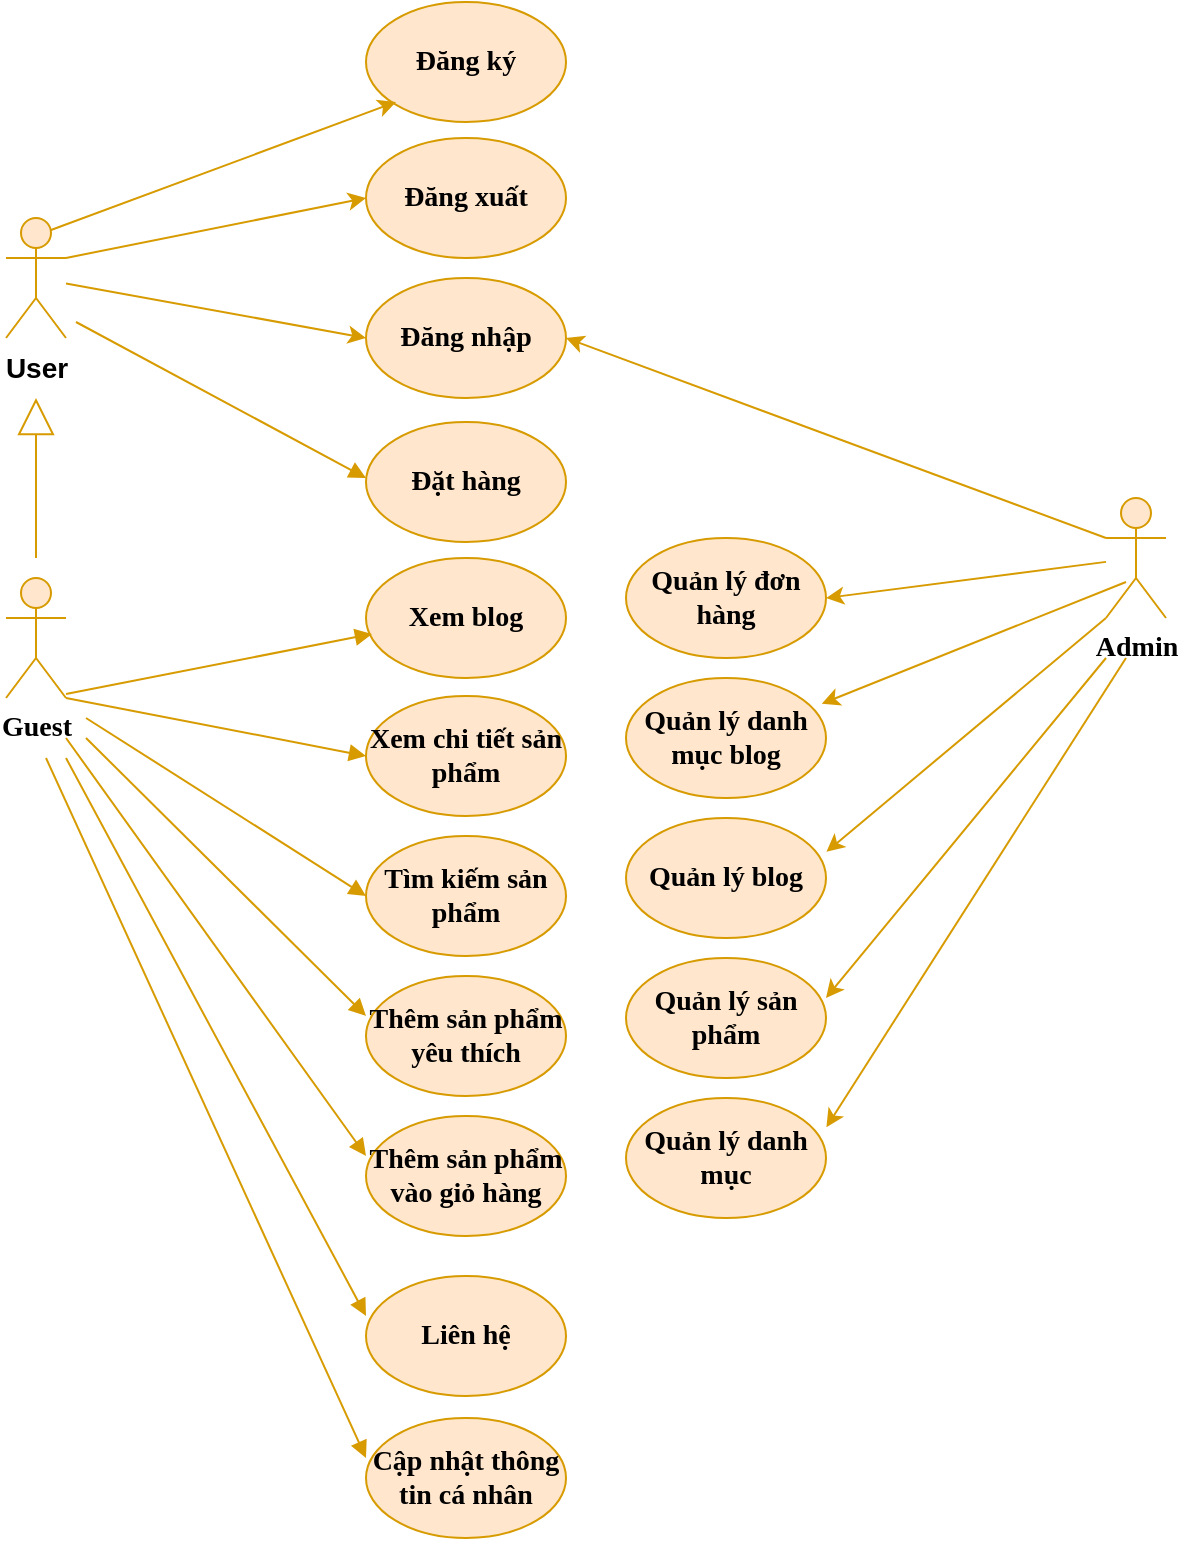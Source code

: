 <mxfile version="24.2.5" type="device" pages="17">
  <diagram name="usecase" id="ySanh9DW0PapSH4dAyXA">
    <mxGraphModel dx="864" dy="516" grid="1" gridSize="10" guides="1" tooltips="1" connect="1" arrows="1" fold="1" page="1" pageScale="1" pageWidth="827" pageHeight="1169" math="0" shadow="0">
      <root>
        <mxCell id="0" />
        <mxCell id="1" parent="0" />
        <mxCell id="kn4oTlMe49QRqosuGZ-q-1" value="Guest" style="shape=umlActor;verticalLabelPosition=bottom;verticalAlign=top;html=1;outlineConnect=0;fontSize=14;fontFamily=Times New Roman;strokeOpacity=100;fillOpacity=100;fontStyle=1;fillColor=#ffe6cc;strokeColor=#d79b00;" parent="1" vertex="1">
          <mxGeometry x="125" y="328" width="30" height="60" as="geometry" />
        </mxCell>
        <mxCell id="kn4oTlMe49QRqosuGZ-q-2" value="Đăng xuất" style="ellipse;whiteSpace=wrap;html=1;perimeterSpacing=0;fontSize=14;fontFamily=Times New Roman;strokeOpacity=100;fillOpacity=100;fontStyle=1;fillColor=#ffe6cc;strokeColor=#d79b00;" parent="1" vertex="1">
          <mxGeometry x="305" y="108" width="100" height="60" as="geometry" />
        </mxCell>
        <mxCell id="kn4oTlMe49QRqosuGZ-q-3" value="Đăng nhập" style="ellipse;whiteSpace=wrap;html=1;fontSize=14;fontFamily=Times New Roman;strokeOpacity=100;fillOpacity=100;fontStyle=1;fillColor=#ffe6cc;strokeColor=#d79b00;" parent="1" vertex="1">
          <mxGeometry x="305" y="178" width="100" height="60" as="geometry" />
        </mxCell>
        <mxCell id="kn4oTlMe49QRqosuGZ-q-4" value="Xem chi tiết sản phẩm" style="ellipse;whiteSpace=wrap;html=1;fontSize=14;fontFamily=Times New Roman;strokeOpacity=100;fillOpacity=100;fontStyle=1;fillColor=#ffe6cc;strokeColor=#d79b00;" parent="1" vertex="1">
          <mxGeometry x="305" y="387" width="100" height="60" as="geometry" />
        </mxCell>
        <mxCell id="kn4oTlMe49QRqosuGZ-q-5" value="Xem blog" style="ellipse;whiteSpace=wrap;html=1;fontSize=14;fontFamily=Times New Roman;strokeOpacity=100;fillOpacity=100;fontStyle=1;fillColor=#ffe6cc;strokeColor=#d79b00;" parent="1" vertex="1">
          <mxGeometry x="305" y="318" width="100" height="60" as="geometry" />
        </mxCell>
        <mxCell id="kn4oTlMe49QRqosuGZ-q-6" value="Tìm kiếm sản phẩm" style="ellipse;whiteSpace=wrap;html=1;fontSize=14;fontFamily=Times New Roman;strokeOpacity=100;fillOpacity=100;fontStyle=1;fillColor=#ffe6cc;strokeColor=#d79b00;" parent="1" vertex="1">
          <mxGeometry x="305" y="457" width="100" height="60" as="geometry" />
        </mxCell>
        <mxCell id="kn4oTlMe49QRqosuGZ-q-7" value="Thêm sản phẩm vào giỏ hàng" style="ellipse;whiteSpace=wrap;html=1;fontSize=14;fontFamily=Times New Roman;strokeOpacity=100;fillOpacity=100;fontStyle=1;fillColor=#ffe6cc;strokeColor=#d79b00;" parent="1" vertex="1">
          <mxGeometry x="305" y="597" width="100" height="60" as="geometry" />
        </mxCell>
        <mxCell id="kn4oTlMe49QRqosuGZ-q-8" value="Thêm sản phẩm yêu thích" style="ellipse;whiteSpace=wrap;html=1;fontSize=14;fontFamily=Times New Roman;strokeOpacity=100;fillOpacity=100;fontStyle=1;fillColor=#ffe6cc;strokeColor=#d79b00;" parent="1" vertex="1">
          <mxGeometry x="305" y="527" width="100" height="60" as="geometry" />
        </mxCell>
        <mxCell id="kn4oTlMe49QRqosuGZ-q-9" value="" style="html=1;verticalAlign=bottom;endArrow=block;curved=0;rounded=0;fontSize=14;fontFamily=Times New Roman;strokeOpacity=100;fillOpacity=100;entryX=0;entryY=0.333;entryDx=0;entryDy=0;entryPerimeter=0;fontStyle=1;fillColor=#ffe6cc;strokeColor=#d79b00;" parent="1" target="kn4oTlMe49QRqosuGZ-q-7" edge="1">
          <mxGeometry width="80" relative="1" as="geometry">
            <mxPoint x="155" y="408" as="sourcePoint" />
            <mxPoint x="305" y="557" as="targetPoint" />
          </mxGeometry>
        </mxCell>
        <mxCell id="kn4oTlMe49QRqosuGZ-q-10" value="" style="html=1;verticalAlign=bottom;endArrow=block;curved=0;rounded=0;entryX=0;entryY=0.333;entryDx=0;entryDy=0;entryPerimeter=0;fontSize=14;fontFamily=Times New Roman;strokeOpacity=100;fillOpacity=100;fontStyle=1;fillColor=#ffe6cc;strokeColor=#d79b00;" parent="1" target="kn4oTlMe49QRqosuGZ-q-8" edge="1">
          <mxGeometry width="80" relative="1" as="geometry">
            <mxPoint x="165" y="408" as="sourcePoint" />
            <mxPoint x="295" y="502" as="targetPoint" />
          </mxGeometry>
        </mxCell>
        <mxCell id="kn4oTlMe49QRqosuGZ-q-11" value="" style="html=1;verticalAlign=bottom;endArrow=block;curved=0;rounded=0;fontSize=14;fontFamily=Times New Roman;strokeOpacity=100;fillOpacity=100;fontStyle=1;entryX=0.03;entryY=0.633;entryDx=0;entryDy=0;entryPerimeter=0;fillColor=#ffe6cc;strokeColor=#d79b00;" parent="1" target="kn4oTlMe49QRqosuGZ-q-5" edge="1">
          <mxGeometry width="80" relative="1" as="geometry">
            <mxPoint x="155" y="386" as="sourcePoint" />
            <mxPoint x="300" y="340" as="targetPoint" />
          </mxGeometry>
        </mxCell>
        <mxCell id="kn4oTlMe49QRqosuGZ-q-12" value="" style="html=1;verticalAlign=bottom;endArrow=block;curved=0;rounded=0;entryX=0;entryY=0.5;entryDx=0;entryDy=0;fontSize=14;fontFamily=Times New Roman;strokeOpacity=100;fillOpacity=100;fontStyle=1;exitX=1;exitY=1;exitDx=0;exitDy=0;exitPerimeter=0;fillColor=#ffe6cc;strokeColor=#d79b00;" parent="1" source="kn4oTlMe49QRqosuGZ-q-1" target="kn4oTlMe49QRqosuGZ-q-4" edge="1">
          <mxGeometry width="80" relative="1" as="geometry">
            <mxPoint x="165" y="447" as="sourcePoint" />
            <mxPoint x="315" y="397" as="targetPoint" />
          </mxGeometry>
        </mxCell>
        <mxCell id="kn4oTlMe49QRqosuGZ-q-13" value="" style="html=1;verticalAlign=bottom;endArrow=block;curved=0;rounded=0;entryX=0;entryY=0.5;entryDx=0;entryDy=0;fontSize=14;fontFamily=Times New Roman;strokeOpacity=100;fillOpacity=100;fontStyle=1;fillColor=#ffe6cc;strokeColor=#d79b00;" parent="1" target="kn4oTlMe49QRqosuGZ-q-6" edge="1">
          <mxGeometry width="80" relative="1" as="geometry">
            <mxPoint x="165" y="398" as="sourcePoint" />
            <mxPoint x="335" y="387" as="targetPoint" />
          </mxGeometry>
        </mxCell>
        <mxCell id="kn4oTlMe49QRqosuGZ-q-14" value="Liên hệ" style="ellipse;whiteSpace=wrap;html=1;fontSize=14;fontFamily=Times New Roman;strokeOpacity=100;fillOpacity=100;fontStyle=1;fillColor=#ffe6cc;strokeColor=#d79b00;" parent="1" vertex="1">
          <mxGeometry x="305" y="677" width="100" height="60" as="geometry" />
        </mxCell>
        <mxCell id="kn4oTlMe49QRqosuGZ-q-15" value="" style="html=1;verticalAlign=bottom;endArrow=block;curved=0;rounded=0;fontSize=14;fontFamily=Times New Roman;strokeOpacity=100;fillOpacity=100;entryX=0;entryY=0.333;entryDx=0;entryDy=0;entryPerimeter=0;fontStyle=1;fillColor=#ffe6cc;strokeColor=#d79b00;" parent="1" target="kn4oTlMe49QRqosuGZ-q-14" edge="1">
          <mxGeometry width="80" relative="1" as="geometry">
            <mxPoint x="155" y="418" as="sourcePoint" />
            <mxPoint x="305" y="637" as="targetPoint" />
            <Array as="points" />
          </mxGeometry>
        </mxCell>
        <mxCell id="kn4oTlMe49QRqosuGZ-q-16" value="Đặt hàng" style="ellipse;whiteSpace=wrap;html=1;fontSize=14;fontFamily=Times New Roman;strokeOpacity=100;fillOpacity=100;fontStyle=1;fillColor=#ffe6cc;strokeColor=#d79b00;" parent="1" vertex="1">
          <mxGeometry x="305" y="250" width="100" height="60" as="geometry" />
        </mxCell>
        <mxCell id="kn4oTlMe49QRqosuGZ-q-17" value="" style="html=1;verticalAlign=bottom;endArrow=block;curved=0;rounded=0;fontSize=14;fontFamily=Times New Roman;strokeOpacity=100;fillOpacity=100;entryX=0;entryY=0.333;entryDx=0;entryDy=0;entryPerimeter=0;fontStyle=1;fillColor=#ffe6cc;strokeColor=#d79b00;" parent="1" edge="1">
          <mxGeometry width="80" relative="1" as="geometry">
            <mxPoint x="160" y="200" as="sourcePoint" />
            <mxPoint x="305" y="277.99" as="targetPoint" />
            <Array as="points" />
          </mxGeometry>
        </mxCell>
        <mxCell id="kn4oTlMe49QRqosuGZ-q-18" value="Cập nhật thông tin cá nhân" style="ellipse;whiteSpace=wrap;html=1;fontSize=14;fontFamily=Times New Roman;strokeOpacity=100;fillOpacity=100;fontStyle=1;fillColor=#ffe6cc;strokeColor=#d79b00;" parent="1" vertex="1">
          <mxGeometry x="305" y="748" width="100" height="60" as="geometry" />
        </mxCell>
        <mxCell id="kn4oTlMe49QRqosuGZ-q-19" value="" style="html=1;verticalAlign=bottom;endArrow=block;curved=0;rounded=0;fontSize=14;fontFamily=Times New Roman;strokeOpacity=100;fillOpacity=100;entryX=0;entryY=0.333;entryDx=0;entryDy=0;entryPerimeter=0;fontStyle=1;fillColor=#ffe6cc;strokeColor=#d79b00;" parent="1" target="kn4oTlMe49QRqosuGZ-q-18" edge="1">
          <mxGeometry width="80" relative="1" as="geometry">
            <mxPoint x="145" y="418" as="sourcePoint" />
            <mxPoint x="305" y="708" as="targetPoint" />
            <Array as="points" />
          </mxGeometry>
        </mxCell>
        <mxCell id="kn4oTlMe49QRqosuGZ-q-20" value="User" style="shape=umlActor;verticalLabelPosition=bottom;verticalAlign=top;html=1;outlineConnect=0;fontSize=14;fontStyle=1;fillColor=#ffe6cc;strokeColor=#d79b00;" parent="1" vertex="1">
          <mxGeometry x="125" y="148" width="30" height="60" as="geometry" />
        </mxCell>
        <mxCell id="kn4oTlMe49QRqosuGZ-q-21" value="" style="endArrow=classic;html=1;rounded=0;exitX=1;exitY=0.333;exitDx=0;exitDy=0;exitPerimeter=0;fontSize=14;fontStyle=1;fillColor=#ffe6cc;strokeColor=#d79b00;" parent="1" source="kn4oTlMe49QRqosuGZ-q-20" edge="1">
          <mxGeometry width="50" height="50" relative="1" as="geometry">
            <mxPoint x="255" y="188" as="sourcePoint" />
            <mxPoint x="305" y="138" as="targetPoint" />
          </mxGeometry>
        </mxCell>
        <mxCell id="kn4oTlMe49QRqosuGZ-q-22" value="" style="endArrow=classic;html=1;rounded=0;fontSize=14;fontStyle=1;fillColor=#ffe6cc;strokeColor=#d79b00;" parent="1" source="kn4oTlMe49QRqosuGZ-q-20" edge="1">
          <mxGeometry width="50" height="50" relative="1" as="geometry">
            <mxPoint x="255" y="258" as="sourcePoint" />
            <mxPoint x="305" y="208" as="targetPoint" />
          </mxGeometry>
        </mxCell>
        <mxCell id="kn4oTlMe49QRqosuGZ-q-23" value="Admin" style="shape=umlActor;verticalLabelPosition=bottom;verticalAlign=top;html=1;outlineConnect=0;fontSize=14;fontFamily=Times New Roman;strokeOpacity=100;fillOpacity=100;fontStyle=1;fillColor=#ffe6cc;strokeColor=#d79b00;" parent="1" vertex="1">
          <mxGeometry x="675" y="288" width="30" height="60" as="geometry" />
        </mxCell>
        <mxCell id="kn4oTlMe49QRqosuGZ-q-24" value="" style="endArrow=classic;html=1;rounded=0;exitX=0;exitY=0.333;exitDx=0;exitDy=0;exitPerimeter=0;entryX=1;entryY=0.5;entryDx=0;entryDy=0;fontSize=14;fontStyle=1;fillColor=#ffe6cc;strokeColor=#d79b00;" parent="1" source="kn4oTlMe49QRqosuGZ-q-23" target="kn4oTlMe49QRqosuGZ-q-3" edge="1">
          <mxGeometry width="50" height="50" relative="1" as="geometry">
            <mxPoint x="475" y="358" as="sourcePoint" />
            <mxPoint x="525" y="308" as="targetPoint" />
          </mxGeometry>
        </mxCell>
        <mxCell id="kn4oTlMe49QRqosuGZ-q-25" value="Quản lý đơn hàng" style="ellipse;whiteSpace=wrap;html=1;perimeterSpacing=0;fontSize=14;fontFamily=Times New Roman;strokeOpacity=100;fillOpacity=100;fontStyle=1;fillColor=#ffe6cc;strokeColor=#d79b00;" parent="1" vertex="1">
          <mxGeometry x="435" y="308" width="100" height="60" as="geometry" />
        </mxCell>
        <mxCell id="kn4oTlMe49QRqosuGZ-q-26" value="Quản lý danh mục blog" style="ellipse;whiteSpace=wrap;html=1;perimeterSpacing=0;fontSize=14;fontFamily=Times New Roman;strokeOpacity=100;fillOpacity=100;fontStyle=1;fillColor=#ffe6cc;strokeColor=#d79b00;" parent="1" vertex="1">
          <mxGeometry x="435" y="378" width="100" height="60" as="geometry" />
        </mxCell>
        <mxCell id="kn4oTlMe49QRqosuGZ-q-27" value="Quản lý sản phẩm" style="ellipse;whiteSpace=wrap;html=1;perimeterSpacing=0;fontSize=14;fontFamily=Times New Roman;strokeOpacity=100;fillOpacity=100;fontStyle=1;fillColor=#ffe6cc;strokeColor=#d79b00;" parent="1" vertex="1">
          <mxGeometry x="435" y="518" width="100" height="60" as="geometry" />
        </mxCell>
        <mxCell id="kn4oTlMe49QRqosuGZ-q-28" value="Quản lý danh mục" style="ellipse;whiteSpace=wrap;html=1;perimeterSpacing=0;fontSize=14;fontFamily=Times New Roman;strokeOpacity=100;fillOpacity=100;fontStyle=1;fillColor=#ffe6cc;strokeColor=#d79b00;" parent="1" vertex="1">
          <mxGeometry x="435" y="588" width="100" height="60" as="geometry" />
        </mxCell>
        <mxCell id="kn4oTlMe49QRqosuGZ-q-29" value="Quản lý blog" style="ellipse;whiteSpace=wrap;html=1;perimeterSpacing=0;fontSize=14;fontFamily=Times New Roman;strokeOpacity=100;fillOpacity=100;fontStyle=1;fillColor=#ffe6cc;strokeColor=#d79b00;" parent="1" vertex="1">
          <mxGeometry x="435" y="448" width="100" height="60" as="geometry" />
        </mxCell>
        <mxCell id="kn4oTlMe49QRqosuGZ-q-30" value="" style="endArrow=classic;html=1;rounded=0;entryX=1;entryY=0.5;entryDx=0;entryDy=0;fontSize=14;fontStyle=1;fillColor=#ffe6cc;strokeColor=#d79b00;" parent="1" source="kn4oTlMe49QRqosuGZ-q-23" target="kn4oTlMe49QRqosuGZ-q-25" edge="1">
          <mxGeometry width="50" height="50" relative="1" as="geometry">
            <mxPoint x="675" y="348" as="sourcePoint" />
            <mxPoint x="645" y="358" as="targetPoint" />
          </mxGeometry>
        </mxCell>
        <mxCell id="kn4oTlMe49QRqosuGZ-q-31" value="" style="endArrow=classic;html=1;rounded=0;entryX=0.979;entryY=0.214;entryDx=0;entryDy=0;entryPerimeter=0;fontSize=14;fontStyle=1;fillColor=#ffe6cc;strokeColor=#d79b00;" parent="1" target="kn4oTlMe49QRqosuGZ-q-26" edge="1">
          <mxGeometry width="50" height="50" relative="1" as="geometry">
            <mxPoint x="685" y="330" as="sourcePoint" />
            <mxPoint x="545" y="348" as="targetPoint" />
          </mxGeometry>
        </mxCell>
        <mxCell id="kn4oTlMe49QRqosuGZ-q-32" value="" style="endArrow=classic;html=1;rounded=0;entryX=1.002;entryY=0.282;entryDx=0;entryDy=0;entryPerimeter=0;exitX=0;exitY=1;exitDx=0;exitDy=0;exitPerimeter=0;fontSize=14;fontStyle=1;fillColor=#ffe6cc;strokeColor=#d79b00;" parent="1" source="kn4oTlMe49QRqosuGZ-q-23" target="kn4oTlMe49QRqosuGZ-q-29" edge="1">
          <mxGeometry width="50" height="50" relative="1" as="geometry">
            <mxPoint x="695" y="340" as="sourcePoint" />
            <mxPoint x="555" y="358" as="targetPoint" />
          </mxGeometry>
        </mxCell>
        <mxCell id="kn4oTlMe49QRqosuGZ-q-33" value="" style="endArrow=classic;html=1;rounded=0;entryX=1;entryY=0.333;entryDx=0;entryDy=0;entryPerimeter=0;fontSize=14;fontStyle=1;fillColor=#ffe6cc;strokeColor=#d79b00;" parent="1" target="kn4oTlMe49QRqosuGZ-q-27" edge="1">
          <mxGeometry width="50" height="50" relative="1" as="geometry">
            <mxPoint x="675" y="368" as="sourcePoint" />
            <mxPoint x="545" y="475" as="targetPoint" />
          </mxGeometry>
        </mxCell>
        <mxCell id="kn4oTlMe49QRqosuGZ-q-34" value="" style="endArrow=classic;html=1;rounded=0;entryX=1.002;entryY=0.243;entryDx=0;entryDy=0;entryPerimeter=0;fontSize=14;fontStyle=1;fillColor=#ffe6cc;strokeColor=#d79b00;" parent="1" target="kn4oTlMe49QRqosuGZ-q-28" edge="1">
          <mxGeometry width="50" height="50" relative="1" as="geometry">
            <mxPoint x="685" y="368" as="sourcePoint" />
            <mxPoint x="555" y="485" as="targetPoint" />
          </mxGeometry>
        </mxCell>
        <mxCell id="kn4oTlMe49QRqosuGZ-q-35" value="" style="endArrow=block;endSize=16;endFill=0;html=1;rounded=0;fontSize=14;fontStyle=1;fillColor=#ffe6cc;strokeColor=#d79b00;" parent="1" edge="1">
          <mxGeometry x="0.273" y="25" width="160" relative="1" as="geometry">
            <mxPoint x="140" y="318" as="sourcePoint" />
            <mxPoint x="140" y="238" as="targetPoint" />
            <mxPoint y="-1" as="offset" />
          </mxGeometry>
        </mxCell>
        <mxCell id="zpo5srRMcx6JFg2MrHEM-1" value="Đăng ký" style="ellipse;whiteSpace=wrap;html=1;perimeterSpacing=0;fontSize=14;fontFamily=Times New Roman;strokeOpacity=100;fillOpacity=100;fontStyle=1;fillColor=#ffe6cc;strokeColor=#d79b00;" vertex="1" parent="1">
          <mxGeometry x="305" y="40" width="100" height="60" as="geometry" />
        </mxCell>
        <mxCell id="zpo5srRMcx6JFg2MrHEM-2" value="" style="endArrow=classic;html=1;rounded=0;exitX=0.75;exitY=0.1;exitDx=0;exitDy=0;exitPerimeter=0;fontSize=14;fontStyle=1;fillColor=#ffe6cc;strokeColor=#d79b00;" edge="1" parent="1" source="kn4oTlMe49QRqosuGZ-q-20">
          <mxGeometry width="50" height="50" relative="1" as="geometry">
            <mxPoint x="170" y="120" as="sourcePoint" />
            <mxPoint x="320" y="90" as="targetPoint" />
          </mxGeometry>
        </mxCell>
      </root>
    </mxGraphModel>
  </diagram>
  <diagram name="usecase_c" id="2T21TC54Z_azQyXvkMOL">
    <mxGraphModel dx="864" dy="516" grid="1" gridSize="10" guides="1" tooltips="1" connect="1" arrows="1" fold="1" page="1" pageScale="1" pageWidth="827" pageHeight="1169" math="0" shadow="0">
      <root>
        <mxCell id="fDBCl5bbP76SCSjj8odB-0" />
        <mxCell id="fDBCl5bbP76SCSjj8odB-1" parent="fDBCl5bbP76SCSjj8odB-0" />
        <mxCell id="fDBCl5bbP76SCSjj8odB-2" value="Guest" style="shape=umlActor;verticalLabelPosition=bottom;verticalAlign=top;html=1;outlineConnect=0;fontSize=14;fontFamily=Times New Roman;strokeOpacity=100;fillOpacity=100;fontStyle=1;fillColor=#ffe6cc;strokeColor=#d79b00;" vertex="1" parent="fDBCl5bbP76SCSjj8odB-1">
          <mxGeometry x="300" y="348" width="30" height="60" as="geometry" />
        </mxCell>
        <mxCell id="fDBCl5bbP76SCSjj8odB-3" value="Đăng xuất" style="ellipse;whiteSpace=wrap;html=1;perimeterSpacing=0;fontSize=14;fontFamily=Times New Roman;strokeOpacity=100;fillOpacity=100;fontStyle=1;fillColor=#ffe6cc;strokeColor=#d79b00;" vertex="1" parent="fDBCl5bbP76SCSjj8odB-1">
          <mxGeometry x="430" y="160" width="100" height="60" as="geometry" />
        </mxCell>
        <mxCell id="fDBCl5bbP76SCSjj8odB-4" value="Đăng nhập" style="ellipse;whiteSpace=wrap;html=1;fontSize=14;fontFamily=Times New Roman;strokeOpacity=100;fillOpacity=100;fontStyle=1;fillColor=#ffe6cc;strokeColor=#d79b00;" vertex="1" parent="fDBCl5bbP76SCSjj8odB-1">
          <mxGeometry x="140" y="60" width="100" height="60" as="geometry" />
        </mxCell>
        <mxCell id="fDBCl5bbP76SCSjj8odB-5" value="Xem chi tiết sản phẩm" style="ellipse;whiteSpace=wrap;html=1;fontSize=14;fontFamily=Times New Roman;strokeOpacity=100;fillOpacity=100;fontStyle=1;fillColor=#ffe6cc;strokeColor=#d79b00;" vertex="1" parent="fDBCl5bbP76SCSjj8odB-1">
          <mxGeometry x="430" y="379" width="100" height="60" as="geometry" />
        </mxCell>
        <mxCell id="fDBCl5bbP76SCSjj8odB-6" value="Xem blog" style="ellipse;whiteSpace=wrap;html=1;fontSize=14;fontFamily=Times New Roman;strokeOpacity=100;fillOpacity=100;fontStyle=1;fillColor=#ffe6cc;strokeColor=#d79b00;" vertex="1" parent="fDBCl5bbP76SCSjj8odB-1">
          <mxGeometry x="430" y="310" width="100" height="60" as="geometry" />
        </mxCell>
        <mxCell id="fDBCl5bbP76SCSjj8odB-7" value="Tìm kiếm sản phẩm" style="ellipse;whiteSpace=wrap;html=1;fontSize=14;fontFamily=Times New Roman;strokeOpacity=100;fillOpacity=100;fontStyle=1;fillColor=#ffe6cc;strokeColor=#d79b00;" vertex="1" parent="fDBCl5bbP76SCSjj8odB-1">
          <mxGeometry x="430" y="449" width="100" height="60" as="geometry" />
        </mxCell>
        <mxCell id="fDBCl5bbP76SCSjj8odB-8" value="Thêm sản phẩm vào giỏ hàng" style="ellipse;whiteSpace=wrap;html=1;fontSize=14;fontFamily=Times New Roman;strokeOpacity=100;fillOpacity=100;fontStyle=1;fillColor=#ffe6cc;strokeColor=#d79b00;" vertex="1" parent="fDBCl5bbP76SCSjj8odB-1">
          <mxGeometry x="120" y="340" width="100" height="60" as="geometry" />
        </mxCell>
        <mxCell id="fDBCl5bbP76SCSjj8odB-9" value="Thêm sản phẩm yêu thích" style="ellipse;whiteSpace=wrap;html=1;fontSize=14;fontFamily=Times New Roman;strokeOpacity=100;fillOpacity=100;fontStyle=1;fillColor=#ffe6cc;strokeColor=#d79b00;" vertex="1" parent="fDBCl5bbP76SCSjj8odB-1">
          <mxGeometry x="120" y="270" width="100" height="60" as="geometry" />
        </mxCell>
        <mxCell id="fDBCl5bbP76SCSjj8odB-10" value="" style="html=1;verticalAlign=bottom;endArrow=block;curved=0;rounded=0;fontSize=14;fontFamily=Times New Roman;strokeOpacity=100;fillOpacity=100;entryX=1;entryY=0.667;entryDx=0;entryDy=0;entryPerimeter=0;fontStyle=1;fillColor=#ffe6cc;strokeColor=#d79b00;" edge="1" parent="fDBCl5bbP76SCSjj8odB-1" target="fDBCl5bbP76SCSjj8odB-8" source="fDBCl5bbP76SCSjj8odB-2">
          <mxGeometry width="80" relative="1" as="geometry">
            <mxPoint x="330" y="428" as="sourcePoint" />
            <mxPoint x="480" y="577" as="targetPoint" />
          </mxGeometry>
        </mxCell>
        <mxCell id="fDBCl5bbP76SCSjj8odB-11" value="" style="html=1;verticalAlign=bottom;endArrow=block;curved=0;rounded=0;entryX=1;entryY=0.5;entryDx=0;entryDy=0;fontSize=14;fontFamily=Times New Roman;strokeOpacity=100;fillOpacity=100;fontStyle=1;fillColor=#ffe6cc;strokeColor=#d79b00;" edge="1" parent="fDBCl5bbP76SCSjj8odB-1" target="fDBCl5bbP76SCSjj8odB-9" source="fDBCl5bbP76SCSjj8odB-2">
          <mxGeometry width="80" relative="1" as="geometry">
            <mxPoint x="340" y="428" as="sourcePoint" />
            <mxPoint x="470" y="522" as="targetPoint" />
          </mxGeometry>
        </mxCell>
        <mxCell id="fDBCl5bbP76SCSjj8odB-12" value="" style="html=1;verticalAlign=bottom;endArrow=block;curved=0;rounded=0;fontSize=14;fontFamily=Times New Roman;strokeOpacity=100;fillOpacity=100;fontStyle=1;entryX=0.03;entryY=0.633;entryDx=0;entryDy=0;entryPerimeter=0;fillColor=#ffe6cc;strokeColor=#d79b00;" edge="1" parent="fDBCl5bbP76SCSjj8odB-1" target="fDBCl5bbP76SCSjj8odB-6">
          <mxGeometry width="80" relative="1" as="geometry">
            <mxPoint x="340" y="360" as="sourcePoint" />
            <mxPoint x="475" y="360" as="targetPoint" />
          </mxGeometry>
        </mxCell>
        <mxCell id="fDBCl5bbP76SCSjj8odB-13" value="" style="html=1;verticalAlign=bottom;endArrow=block;curved=0;rounded=0;entryX=0;entryY=0.5;entryDx=0;entryDy=0;fontSize=14;fontFamily=Times New Roman;strokeOpacity=100;fillOpacity=100;fontStyle=1;fillColor=#ffe6cc;strokeColor=#d79b00;" edge="1" parent="fDBCl5bbP76SCSjj8odB-1" source="fDBCl5bbP76SCSjj8odB-2" target="fDBCl5bbP76SCSjj8odB-5">
          <mxGeometry width="80" relative="1" as="geometry">
            <mxPoint x="340" y="467" as="sourcePoint" />
            <mxPoint x="490" y="417" as="targetPoint" />
          </mxGeometry>
        </mxCell>
        <mxCell id="fDBCl5bbP76SCSjj8odB-14" value="" style="html=1;verticalAlign=bottom;endArrow=block;curved=0;rounded=0;entryX=0;entryY=0.5;entryDx=0;entryDy=0;fontSize=14;fontFamily=Times New Roman;strokeOpacity=100;fillOpacity=100;fontStyle=1;fillColor=#ffe6cc;strokeColor=#d79b00;exitX=1;exitY=1;exitDx=0;exitDy=0;exitPerimeter=0;" edge="1" parent="fDBCl5bbP76SCSjj8odB-1" target="fDBCl5bbP76SCSjj8odB-7" source="fDBCl5bbP76SCSjj8odB-2">
          <mxGeometry width="80" relative="1" as="geometry">
            <mxPoint x="340" y="418" as="sourcePoint" />
            <mxPoint x="510" y="407" as="targetPoint" />
          </mxGeometry>
        </mxCell>
        <mxCell id="fDBCl5bbP76SCSjj8odB-15" value="Liên hệ" style="ellipse;whiteSpace=wrap;html=1;fontSize=14;fontFamily=Times New Roman;strokeOpacity=100;fillOpacity=100;fontStyle=1;fillColor=#ffe6cc;strokeColor=#d79b00;" vertex="1" parent="fDBCl5bbP76SCSjj8odB-1">
          <mxGeometry x="120" y="420" width="100" height="60" as="geometry" />
        </mxCell>
        <mxCell id="fDBCl5bbP76SCSjj8odB-16" value="" style="html=1;verticalAlign=bottom;endArrow=block;curved=0;rounded=0;fontSize=14;fontFamily=Times New Roman;strokeOpacity=100;fillOpacity=100;entryX=0.93;entryY=0.217;entryDx=0;entryDy=0;entryPerimeter=0;fontStyle=1;fillColor=#ffe6cc;strokeColor=#d79b00;" edge="1" parent="fDBCl5bbP76SCSjj8odB-1" target="fDBCl5bbP76SCSjj8odB-15" source="fDBCl5bbP76SCSjj8odB-2">
          <mxGeometry width="80" relative="1" as="geometry">
            <mxPoint x="330" y="438" as="sourcePoint" />
            <mxPoint x="480" y="657" as="targetPoint" />
            <Array as="points" />
          </mxGeometry>
        </mxCell>
        <mxCell id="fDBCl5bbP76SCSjj8odB-17" value="Đặt hàng" style="ellipse;whiteSpace=wrap;html=1;fontSize=14;fontFamily=Times New Roman;strokeOpacity=100;fillOpacity=100;fontStyle=1;fillColor=#ffe6cc;strokeColor=#d79b00;" vertex="1" parent="fDBCl5bbP76SCSjj8odB-1">
          <mxGeometry x="130" y="140" width="100" height="60" as="geometry" />
        </mxCell>
        <mxCell id="fDBCl5bbP76SCSjj8odB-18" value="" style="html=1;verticalAlign=bottom;endArrow=block;curved=0;rounded=0;fontSize=14;fontFamily=Times New Roman;strokeOpacity=100;fillOpacity=100;fontStyle=1;fillColor=#ffe6cc;strokeColor=#d79b00;" edge="1" parent="fDBCl5bbP76SCSjj8odB-1" target="fDBCl5bbP76SCSjj8odB-17">
          <mxGeometry width="80" relative="1" as="geometry">
            <mxPoint x="300" y="210" as="sourcePoint" />
            <mxPoint x="480" y="297.99" as="targetPoint" />
            <Array as="points" />
          </mxGeometry>
        </mxCell>
        <mxCell id="fDBCl5bbP76SCSjj8odB-19" value="Cập nhật thông tin cá nhân" style="ellipse;whiteSpace=wrap;html=1;fontSize=14;fontFamily=Times New Roman;strokeOpacity=100;fillOpacity=100;fontStyle=1;fillColor=#ffe6cc;strokeColor=#d79b00;" vertex="1" parent="fDBCl5bbP76SCSjj8odB-1">
          <mxGeometry x="120" y="491" width="100" height="60" as="geometry" />
        </mxCell>
        <mxCell id="fDBCl5bbP76SCSjj8odB-20" value="" style="html=1;verticalAlign=bottom;endArrow=block;curved=0;rounded=0;fontSize=14;fontFamily=Times New Roman;strokeOpacity=100;fillOpacity=100;fontStyle=1;fillColor=#ffe6cc;strokeColor=#d79b00;exitX=0;exitY=1;exitDx=0;exitDy=0;exitPerimeter=0;" edge="1" parent="fDBCl5bbP76SCSjj8odB-1" target="fDBCl5bbP76SCSjj8odB-19" source="fDBCl5bbP76SCSjj8odB-2">
          <mxGeometry width="80" relative="1" as="geometry">
            <mxPoint x="320" y="438" as="sourcePoint" />
            <mxPoint x="480" y="728" as="targetPoint" />
            <Array as="points" />
          </mxGeometry>
        </mxCell>
        <mxCell id="fDBCl5bbP76SCSjj8odB-21" value="User" style="shape=umlActor;verticalLabelPosition=bottom;verticalAlign=top;html=1;outlineConnect=0;fontSize=14;fontStyle=1;fillColor=#ffe6cc;strokeColor=#d79b00;" vertex="1" parent="fDBCl5bbP76SCSjj8odB-1">
          <mxGeometry x="300" y="168" width="30" height="60" as="geometry" />
        </mxCell>
        <mxCell id="fDBCl5bbP76SCSjj8odB-22" value="" style="endArrow=classic;html=1;rounded=0;fontSize=14;fontStyle=1;fillColor=#ffe6cc;strokeColor=#d79b00;entryX=0.04;entryY=0.383;entryDx=0;entryDy=0;entryPerimeter=0;" edge="1" parent="fDBCl5bbP76SCSjj8odB-1" source="fDBCl5bbP76SCSjj8odB-21" target="fDBCl5bbP76SCSjj8odB-3">
          <mxGeometry width="50" height="50" relative="1" as="geometry">
            <mxPoint x="430" y="208" as="sourcePoint" />
            <mxPoint x="480" y="158" as="targetPoint" />
          </mxGeometry>
        </mxCell>
        <mxCell id="fDBCl5bbP76SCSjj8odB-23" value="" style="endArrow=classic;html=1;rounded=0;fontSize=14;fontStyle=1;fillColor=#ffe6cc;strokeColor=#d79b00;entryX=0.98;entryY=0.4;entryDx=0;entryDy=0;entryPerimeter=0;" edge="1" parent="fDBCl5bbP76SCSjj8odB-1" target="fDBCl5bbP76SCSjj8odB-4">
          <mxGeometry width="50" height="50" relative="1" as="geometry">
            <mxPoint x="300" y="170" as="sourcePoint" />
            <mxPoint x="480" y="228" as="targetPoint" />
          </mxGeometry>
        </mxCell>
        <mxCell id="fDBCl5bbP76SCSjj8odB-36" value="" style="endArrow=block;endSize=16;endFill=0;html=1;rounded=0;fontSize=14;fontStyle=1;fillColor=#ffe6cc;strokeColor=#d79b00;" edge="1" parent="fDBCl5bbP76SCSjj8odB-1">
          <mxGeometry x="0.273" y="25" width="160" relative="1" as="geometry">
            <mxPoint x="315" y="338" as="sourcePoint" />
            <mxPoint x="315" y="258" as="targetPoint" />
            <mxPoint y="-1" as="offset" />
          </mxGeometry>
        </mxCell>
        <mxCell id="fDBCl5bbP76SCSjj8odB-37" value="Đăng ký" style="ellipse;whiteSpace=wrap;html=1;perimeterSpacing=0;fontSize=14;fontFamily=Times New Roman;strokeOpacity=100;fillOpacity=100;fontStyle=1;fillColor=#ffe6cc;strokeColor=#d79b00;" vertex="1" parent="fDBCl5bbP76SCSjj8odB-1">
          <mxGeometry x="430" y="60" width="100" height="60" as="geometry" />
        </mxCell>
        <mxCell id="fDBCl5bbP76SCSjj8odB-38" value="" style="endArrow=classic;html=1;rounded=0;exitX=0.75;exitY=0.1;exitDx=0;exitDy=0;exitPerimeter=0;fontSize=14;fontStyle=1;fillColor=#ffe6cc;strokeColor=#d79b00;entryX=0.02;entryY=0.8;entryDx=0;entryDy=0;entryPerimeter=0;" edge="1" parent="fDBCl5bbP76SCSjj8odB-1" source="fDBCl5bbP76SCSjj8odB-21" target="fDBCl5bbP76SCSjj8odB-37">
          <mxGeometry width="50" height="50" relative="1" as="geometry">
            <mxPoint x="345" y="140" as="sourcePoint" />
            <mxPoint x="495" y="110" as="targetPoint" />
          </mxGeometry>
        </mxCell>
      </root>
    </mxGraphModel>
  </diagram>
  <diagram name="usecase_tc" id="Xk1IDhyXLtl0pLO44K1L">
    <mxGraphModel dx="864" dy="516" grid="1" gridSize="10" guides="1" tooltips="1" connect="1" arrows="1" fold="1" page="1" pageScale="1" pageWidth="827" pageHeight="1169" math="0" shadow="0">
      <root>
        <mxCell id="eJAGzNDryPBlj3xYRGt3-0" />
        <mxCell id="eJAGzNDryPBlj3xYRGt3-1" parent="eJAGzNDryPBlj3xYRGt3-0" />
        <mxCell id="eJAGzNDryPBlj3xYRGt3-4" value="Đăng xuất" style="ellipse;whiteSpace=wrap;html=1;fontSize=14;fontFamily=Times New Roman;strokeOpacity=100;fillOpacity=100;fontStyle=1;fillColor=#ffe6cc;strokeColor=#d79b00;" parent="eJAGzNDryPBlj3xYRGt3-1" vertex="1">
          <mxGeometry x="510" y="155" width="100" height="60" as="geometry" />
        </mxCell>
        <mxCell id="eJAGzNDryPBlj3xYRGt3-24" value="Admin" style="shape=umlActor;verticalLabelPosition=bottom;verticalAlign=top;html=1;outlineConnect=0;fontSize=14;fontFamily=Times New Roman;strokeOpacity=100;fillOpacity=100;fontStyle=1;fillColor=#ffe6cc;strokeColor=#d79b00;" parent="eJAGzNDryPBlj3xYRGt3-1" vertex="1">
          <mxGeometry x="350" y="235" width="30" height="60" as="geometry" />
        </mxCell>
        <mxCell id="eJAGzNDryPBlj3xYRGt3-25" value="" style="endArrow=classic;html=1;rounded=0;fontSize=14;fontStyle=1;entryX=-0.03;entryY=0.633;entryDx=0;entryDy=0;entryPerimeter=0;exitX=1;exitY=0.333;exitDx=0;exitDy=0;exitPerimeter=0;fillColor=#ffe6cc;strokeColor=#d79b00;" parent="eJAGzNDryPBlj3xYRGt3-1" source="eJAGzNDryPBlj3xYRGt3-24" target="eJAGzNDryPBlj3xYRGt3-4" edge="1">
          <mxGeometry width="50" height="50" relative="1" as="geometry">
            <mxPoint x="210" y="250" as="sourcePoint" />
            <mxPoint x="360" y="180" as="targetPoint" />
          </mxGeometry>
        </mxCell>
        <mxCell id="eJAGzNDryPBlj3xYRGt3-26" value="Quản lý đơn hàng" style="ellipse;whiteSpace=wrap;html=1;perimeterSpacing=0;fontSize=14;fontFamily=Times New Roman;strokeOpacity=100;fillOpacity=100;fontStyle=1;fillColor=#ffe6cc;strokeColor=#d79b00;" parent="eJAGzNDryPBlj3xYRGt3-1" vertex="1">
          <mxGeometry x="516" y="235" width="100" height="60" as="geometry" />
        </mxCell>
        <mxCell id="eJAGzNDryPBlj3xYRGt3-27" value="Quản lý danh mục blog" style="ellipse;whiteSpace=wrap;html=1;perimeterSpacing=0;fontSize=14;fontFamily=Times New Roman;strokeOpacity=100;fillOpacity=100;fontStyle=1;fillColor=#ffe6cc;strokeColor=#d79b00;" parent="eJAGzNDryPBlj3xYRGt3-1" vertex="1">
          <mxGeometry x="516" y="305" width="100" height="60" as="geometry" />
        </mxCell>
        <mxCell id="eJAGzNDryPBlj3xYRGt3-28" value="Quản lý sản phẩm" style="ellipse;whiteSpace=wrap;html=1;perimeterSpacing=0;fontSize=14;fontFamily=Times New Roman;strokeOpacity=100;fillOpacity=100;fontStyle=1;fillColor=#ffe6cc;strokeColor=#d79b00;" parent="eJAGzNDryPBlj3xYRGt3-1" vertex="1">
          <mxGeometry x="120" y="235" width="100" height="60" as="geometry" />
        </mxCell>
        <mxCell id="eJAGzNDryPBlj3xYRGt3-29" value="Quản lý danh mục" style="ellipse;whiteSpace=wrap;html=1;perimeterSpacing=0;fontSize=14;fontFamily=Times New Roman;strokeOpacity=100;fillOpacity=100;fontStyle=1;fillColor=#ffe6cc;strokeColor=#d79b00;" parent="eJAGzNDryPBlj3xYRGt3-1" vertex="1">
          <mxGeometry x="120" y="305" width="100" height="60" as="geometry" />
        </mxCell>
        <mxCell id="eJAGzNDryPBlj3xYRGt3-30" value="Quản lý blog" style="ellipse;whiteSpace=wrap;html=1;perimeterSpacing=0;fontSize=14;fontFamily=Times New Roman;strokeOpacity=100;fillOpacity=100;fontStyle=1;fillColor=#ffe6cc;strokeColor=#d79b00;" parent="eJAGzNDryPBlj3xYRGt3-1" vertex="1">
          <mxGeometry x="120" y="165" width="100" height="60" as="geometry" />
        </mxCell>
        <mxCell id="eJAGzNDryPBlj3xYRGt3-31" value="" style="endArrow=classic;html=1;rounded=0;entryX=0;entryY=0.5;entryDx=0;entryDy=0;fontSize=14;fontStyle=1;exitX=0.5;exitY=0.5;exitDx=0;exitDy=0;exitPerimeter=0;fillColor=#ffe6cc;strokeColor=#d79b00;" parent="eJAGzNDryPBlj3xYRGt3-1" source="eJAGzNDryPBlj3xYRGt3-24" target="eJAGzNDryPBlj3xYRGt3-26" edge="1">
          <mxGeometry width="50" height="50" relative="1" as="geometry">
            <mxPoint x="610" y="270" as="sourcePoint" />
            <mxPoint x="580" y="280" as="targetPoint" />
          </mxGeometry>
        </mxCell>
        <mxCell id="eJAGzNDryPBlj3xYRGt3-32" value="" style="endArrow=classic;html=1;rounded=0;entryX=0;entryY=0.5;entryDx=0;entryDy=0;fontSize=14;fontStyle=1;exitX=1;exitY=1;exitDx=0;exitDy=0;exitPerimeter=0;fillColor=#ffe6cc;strokeColor=#d79b00;" parent="eJAGzNDryPBlj3xYRGt3-1" source="eJAGzNDryPBlj3xYRGt3-24" target="eJAGzNDryPBlj3xYRGt3-27" edge="1">
          <mxGeometry width="50" height="50" relative="1" as="geometry">
            <mxPoint x="620" y="252" as="sourcePoint" />
            <mxPoint x="480" y="270" as="targetPoint" />
          </mxGeometry>
        </mxCell>
        <mxCell id="eJAGzNDryPBlj3xYRGt3-33" value="" style="endArrow=classic;html=1;rounded=0;entryX=0.94;entryY=0.733;entryDx=0;entryDy=0;entryPerimeter=0;fontSize=14;fontStyle=1;exitX=0;exitY=0.333;exitDx=0;exitDy=0;exitPerimeter=0;fillColor=#ffe6cc;strokeColor=#d79b00;" parent="eJAGzNDryPBlj3xYRGt3-1" source="eJAGzNDryPBlj3xYRGt3-24" target="eJAGzNDryPBlj3xYRGt3-30" edge="1">
          <mxGeometry width="50" height="50" relative="1" as="geometry">
            <mxPoint x="220" y="320" as="sourcePoint" />
            <mxPoint x="490" y="280" as="targetPoint" />
          </mxGeometry>
        </mxCell>
        <mxCell id="eJAGzNDryPBlj3xYRGt3-34" value="" style="endArrow=classic;html=1;rounded=0;entryX=1;entryY=0.5;entryDx=0;entryDy=0;fontSize=14;fontStyle=1;exitX=0.5;exitY=0.5;exitDx=0;exitDy=0;exitPerimeter=0;fillColor=#ffe6cc;strokeColor=#d79b00;" parent="eJAGzNDryPBlj3xYRGt3-1" source="eJAGzNDryPBlj3xYRGt3-24" target="eJAGzNDryPBlj3xYRGt3-28" edge="1">
          <mxGeometry width="50" height="50" relative="1" as="geometry">
            <mxPoint x="210" y="450" as="sourcePoint" />
            <mxPoint x="480" y="397" as="targetPoint" />
          </mxGeometry>
        </mxCell>
        <mxCell id="eJAGzNDryPBlj3xYRGt3-35" value="" style="endArrow=classic;html=1;rounded=0;entryX=1.002;entryY=0.243;entryDx=0;entryDy=0;entryPerimeter=0;fontSize=14;fontStyle=1;exitX=0;exitY=1;exitDx=0;exitDy=0;exitPerimeter=0;fillColor=#ffe6cc;strokeColor=#d79b00;" parent="eJAGzNDryPBlj3xYRGt3-1" source="eJAGzNDryPBlj3xYRGt3-24" target="eJAGzNDryPBlj3xYRGt3-29" edge="1">
          <mxGeometry width="50" height="50" relative="1" as="geometry">
            <mxPoint x="170" y="280" as="sourcePoint" />
            <mxPoint x="490" y="407" as="targetPoint" />
          </mxGeometry>
        </mxCell>
        <mxCell id="iijTSOBxsywyAU4Hj_Hn-0" value="Đăng nhập" style="ellipse;whiteSpace=wrap;html=1;fontSize=14;fontFamily=Times New Roman;strokeOpacity=100;fillOpacity=100;fontStyle=1;fillColor=#ffe6cc;strokeColor=#d79b00;" vertex="1" parent="eJAGzNDryPBlj3xYRGt3-1">
          <mxGeometry x="314" y="95" width="100" height="60" as="geometry" />
        </mxCell>
        <mxCell id="iijTSOBxsywyAU4Hj_Hn-1" value="" style="endArrow=classic;html=1;rounded=0;fontSize=14;fontStyle=1;entryX=0.5;entryY=1;entryDx=0;entryDy=0;fillColor=#ffe6cc;strokeColor=#d79b00;" edge="1" parent="eJAGzNDryPBlj3xYRGt3-1" target="iijTSOBxsywyAU4Hj_Hn-0">
          <mxGeometry width="50" height="50" relative="1" as="geometry">
            <mxPoint x="364" y="230" as="sourcePoint" />
            <mxPoint x="397" y="163" as="targetPoint" />
          </mxGeometry>
        </mxCell>
      </root>
    </mxGraphModel>
  </diagram>
  <diagram id="TL4Tx_xoaeDFmDPjM4q0" name="dangnhap">
    <mxGraphModel dx="435" dy="523" grid="1" gridSize="10" guides="1" tooltips="1" connect="1" arrows="1" fold="1" page="1" pageScale="1" pageWidth="827" pageHeight="1169" math="0" shadow="0">
      <root>
        <mxCell id="0" />
        <mxCell id="1" parent="0" />
        <mxCell id="k0DuWLdBaVvCgT2hpGLZ-1" value="Đăng nhập" style="ellipse;whiteSpace=wrap;html=1;" parent="1" vertex="1">
          <mxGeometry x="70" y="130" width="110" height="70" as="geometry" />
        </mxCell>
        <mxCell id="k0DuWLdBaVvCgT2hpGLZ-2" value="Kiểm tra tên tài khoản" style="ellipse;whiteSpace=wrap;html=1;" parent="1" vertex="1">
          <mxGeometry x="260" y="190" width="110" height="70" as="geometry" />
        </mxCell>
        <mxCell id="k0DuWLdBaVvCgT2hpGLZ-3" value="Kiểm tra mật khẩu" style="ellipse;whiteSpace=wrap;html=1;" parent="1" vertex="1">
          <mxGeometry x="270" y="90" width="110" height="70" as="geometry" />
        </mxCell>
        <mxCell id="k0DuWLdBaVvCgT2hpGLZ-4" value="&amp;lt;&amp;lt;include&amp;gt;&amp;gt;" style="endArrow=open;endSize=12;dashed=1;html=1;rounded=0;exitX=0.92;exitY=0.143;exitDx=0;exitDy=0;exitPerimeter=0;entryX=0;entryY=0.5;entryDx=0;entryDy=0;" parent="1" target="k0DuWLdBaVvCgT2hpGLZ-3" edge="1">
          <mxGeometry width="160" relative="1" as="geometry">
            <mxPoint x="158" y="140" as="sourcePoint" />
            <mxPoint x="253" y="102" as="targetPoint" />
          </mxGeometry>
        </mxCell>
        <mxCell id="k0DuWLdBaVvCgT2hpGLZ-5" value="&amp;lt;&amp;lt;include&amp;gt;&amp;gt;" style="endArrow=open;endSize=12;dashed=1;html=1;rounded=0;" parent="1" source="k0DuWLdBaVvCgT2hpGLZ-1" target="k0DuWLdBaVvCgT2hpGLZ-2" edge="1">
          <mxGeometry width="160" relative="1" as="geometry">
            <mxPoint x="168" y="150" as="sourcePoint" />
            <mxPoint x="263" y="112" as="targetPoint" />
          </mxGeometry>
        </mxCell>
      </root>
    </mxGraphModel>
  </diagram>
  <diagram name="DangKy" id="4k_JU9L55VhM1e6kdYid">
    <mxGraphModel dx="435" dy="523" grid="1" gridSize="10" guides="1" tooltips="1" connect="1" arrows="1" fold="1" page="1" pageScale="1" pageWidth="827" pageHeight="1169" math="0" shadow="0">
      <root>
        <mxCell id="1q-PEPNRMJd_zQcbjmqW-0" />
        <mxCell id="1q-PEPNRMJd_zQcbjmqW-1" parent="1q-PEPNRMJd_zQcbjmqW-0" />
        <mxCell id="1q-PEPNRMJd_zQcbjmqW-2" value="Đăng ký" style="ellipse;whiteSpace=wrap;html=1;" parent="1q-PEPNRMJd_zQcbjmqW-1" vertex="1">
          <mxGeometry x="70" y="130" width="110" height="70" as="geometry" />
        </mxCell>
        <mxCell id="1q-PEPNRMJd_zQcbjmqW-3" value="Nhập thông tin đăng ký" style="ellipse;whiteSpace=wrap;html=1;" parent="1q-PEPNRMJd_zQcbjmqW-1" vertex="1">
          <mxGeometry x="270" y="190" width="110" height="70" as="geometry" />
        </mxCell>
        <mxCell id="1q-PEPNRMJd_zQcbjmqW-4" value="Đăng nhập" style="ellipse;whiteSpace=wrap;html=1;" parent="1q-PEPNRMJd_zQcbjmqW-1" vertex="1">
          <mxGeometry x="270" y="90" width="110" height="70" as="geometry" />
        </mxCell>
        <mxCell id="1q-PEPNRMJd_zQcbjmqW-5" value="&amp;lt;&amp;lt;include&amp;gt;&amp;gt;" style="endArrow=open;endSize=12;dashed=1;html=1;rounded=0;exitX=0.92;exitY=0.143;exitDx=0;exitDy=0;exitPerimeter=0;entryX=0;entryY=0.5;entryDx=0;entryDy=0;" parent="1q-PEPNRMJd_zQcbjmqW-1" target="1q-PEPNRMJd_zQcbjmqW-4" edge="1">
          <mxGeometry width="160" relative="1" as="geometry">
            <mxPoint x="158" y="140" as="sourcePoint" />
            <mxPoint x="253" y="102" as="targetPoint" />
          </mxGeometry>
        </mxCell>
        <mxCell id="1q-PEPNRMJd_zQcbjmqW-6" value="&amp;lt;&amp;lt;include&amp;gt;&amp;gt;" style="endArrow=open;endSize=12;dashed=1;html=1;rounded=0;" parent="1q-PEPNRMJd_zQcbjmqW-1" source="1q-PEPNRMJd_zQcbjmqW-2" target="1q-PEPNRMJd_zQcbjmqW-3" edge="1">
          <mxGeometry width="160" relative="1" as="geometry">
            <mxPoint x="168" y="150" as="sourcePoint" />
            <mxPoint x="263" y="112" as="targetPoint" />
          </mxGeometry>
        </mxCell>
        <mxCell id="1q-PEPNRMJd_zQcbjmqW-7" value="Xác nhận thông tin đăng ký" style="ellipse;whiteSpace=wrap;html=1;" parent="1q-PEPNRMJd_zQcbjmqW-1" vertex="1">
          <mxGeometry x="180" y="250" width="110" height="70" as="geometry" />
        </mxCell>
        <mxCell id="1q-PEPNRMJd_zQcbjmqW-8" value="&amp;lt;&amp;lt;include&amp;gt;&amp;gt;" style="endArrow=open;endSize=12;dashed=1;html=1;rounded=0;entryX=0.373;entryY=-0.014;entryDx=0;entryDy=0;entryPerimeter=0;" parent="1q-PEPNRMJd_zQcbjmqW-1" target="1q-PEPNRMJd_zQcbjmqW-7" edge="1">
          <mxGeometry width="160" relative="1" as="geometry">
            <mxPoint x="150" y="200" as="sourcePoint" />
            <mxPoint x="250" y="230" as="targetPoint" />
          </mxGeometry>
        </mxCell>
      </root>
    </mxGraphModel>
  </diagram>
  <diagram id="3YFNVt_7k3h4g3vqU3PZ" name="QLSP">
    <mxGraphModel dx="435" dy="523" grid="1" gridSize="10" guides="1" tooltips="1" connect="1" arrows="1" fold="1" page="1" pageScale="1" pageWidth="827" pageHeight="1169" math="0" shadow="0">
      <root>
        <mxCell id="0" />
        <mxCell id="1" parent="0" />
        <mxCell id="MSG3MkmK9NEN1Nqm8Pgz-2" value="Quản lý sản phẩm" style="ellipse;whiteSpace=wrap;html=1;" parent="1" vertex="1">
          <mxGeometry x="66" y="130" width="100" height="70" as="geometry" />
        </mxCell>
        <mxCell id="MSG3MkmK9NEN1Nqm8Pgz-4" value="Thêm" style="ellipse;whiteSpace=wrap;html=1;" parent="1" vertex="1">
          <mxGeometry x="246" y="50" width="100" height="70" as="geometry" />
        </mxCell>
        <mxCell id="MSG3MkmK9NEN1Nqm8Pgz-5" value="Sửa" style="ellipse;whiteSpace=wrap;html=1;" parent="1" vertex="1">
          <mxGeometry x="366" y="80" width="100" height="70" as="geometry" />
        </mxCell>
        <mxCell id="MSG3MkmK9NEN1Nqm8Pgz-6" value="Xóa" style="ellipse;whiteSpace=wrap;html=1;" parent="1" vertex="1">
          <mxGeometry x="376" y="170" width="100" height="70" as="geometry" />
        </mxCell>
        <mxCell id="MSG3MkmK9NEN1Nqm8Pgz-8" value="Xem" style="ellipse;whiteSpace=wrap;html=1;" parent="1" vertex="1">
          <mxGeometry x="286" y="240" width="100" height="70" as="geometry" />
        </mxCell>
        <mxCell id="MSG3MkmK9NEN1Nqm8Pgz-11" value="Tìm kiếm" style="ellipse;whiteSpace=wrap;html=1;" parent="1" vertex="1">
          <mxGeometry x="160" y="260" width="100" height="70" as="geometry" />
        </mxCell>
        <mxCell id="MSG3MkmK9NEN1Nqm8Pgz-12" value="&amp;lt;&amp;lt;include&amp;gt;&amp;gt;" style="endArrow=open;endSize=12;dashed=1;html=1;rounded=0;exitX=0.92;exitY=0.143;exitDx=0;exitDy=0;exitPerimeter=0;" parent="1" source="MSG3MkmK9NEN1Nqm8Pgz-2" target="MSG3MkmK9NEN1Nqm8Pgz-4" edge="1">
          <mxGeometry width="160" relative="1" as="geometry">
            <mxPoint x="186" y="130" as="sourcePoint" />
            <mxPoint x="346" y="130" as="targetPoint" />
          </mxGeometry>
        </mxCell>
        <mxCell id="MSG3MkmK9NEN1Nqm8Pgz-13" value="&amp;lt;&amp;lt;include&amp;gt;&amp;gt;" style="endArrow=open;endSize=12;dashed=1;html=1;rounded=0;exitX=0.92;exitY=0.143;exitDx=0;exitDy=0;exitPerimeter=0;entryX=0;entryY=0.643;entryDx=0;entryDy=0;entryPerimeter=0;" parent="1" target="MSG3MkmK9NEN1Nqm8Pgz-5" edge="1">
          <mxGeometry width="160" relative="1" as="geometry">
            <mxPoint x="166" y="168" as="sourcePoint" />
            <mxPoint x="261" y="130" as="targetPoint" />
          </mxGeometry>
        </mxCell>
        <mxCell id="MSG3MkmK9NEN1Nqm8Pgz-14" value="&amp;lt;&amp;lt;include&amp;gt;&amp;gt;" style="endArrow=open;endSize=12;dashed=1;html=1;rounded=0;exitX=0.92;exitY=0.143;exitDx=0;exitDy=0;exitPerimeter=0;entryX=0;entryY=0.5;entryDx=0;entryDy=0;" parent="1" target="MSG3MkmK9NEN1Nqm8Pgz-6" edge="1">
          <mxGeometry width="160" relative="1" as="geometry">
            <mxPoint x="160" y="184" as="sourcePoint" />
            <mxPoint x="255" y="146" as="targetPoint" />
          </mxGeometry>
        </mxCell>
        <mxCell id="MSG3MkmK9NEN1Nqm8Pgz-15" value="&amp;lt;&amp;lt;include&amp;gt;&amp;gt;" style="endArrow=open;endSize=12;dashed=1;html=1;rounded=0;exitX=0.95;exitY=0.871;exitDx=0;exitDy=0;exitPerimeter=0;entryX=0.35;entryY=0.029;entryDx=0;entryDy=0;entryPerimeter=0;" parent="1" source="MSG3MkmK9NEN1Nqm8Pgz-2" target="MSG3MkmK9NEN1Nqm8Pgz-8" edge="1">
          <mxGeometry width="160" relative="1" as="geometry">
            <mxPoint x="188" y="170" as="sourcePoint" />
            <mxPoint x="283" y="132" as="targetPoint" />
          </mxGeometry>
        </mxCell>
        <mxCell id="MSG3MkmK9NEN1Nqm8Pgz-16" value="&amp;lt;&amp;lt;include&amp;gt;&amp;gt;" style="endArrow=open;endSize=12;dashed=1;html=1;rounded=0;exitX=0.84;exitY=0.971;exitDx=0;exitDy=0;exitPerimeter=0;entryX=0.5;entryY=0;entryDx=0;entryDy=0;" parent="1" source="MSG3MkmK9NEN1Nqm8Pgz-2" target="MSG3MkmK9NEN1Nqm8Pgz-11" edge="1">
          <mxGeometry width="160" relative="1" as="geometry">
            <mxPoint x="100" y="240" as="sourcePoint" />
            <mxPoint x="195" y="202" as="targetPoint" />
          </mxGeometry>
        </mxCell>
      </root>
    </mxGraphModel>
  </diagram>
  <diagram id="Jz253LECtkcqtJR1bNWR" name="QLDM">
    <mxGraphModel dx="435" dy="523" grid="1" gridSize="10" guides="1" tooltips="1" connect="1" arrows="1" fold="1" page="1" pageScale="1" pageWidth="827" pageHeight="1169" math="0" shadow="0">
      <root>
        <mxCell id="0" />
        <mxCell id="1" parent="0" />
        <mxCell id="hChSCX2b6CbwFwlahYlG-1" value="Quản lý danh mục sản phẩm" style="ellipse;whiteSpace=wrap;html=1;" parent="1" vertex="1">
          <mxGeometry x="66" y="171" width="100" height="70" as="geometry" />
        </mxCell>
        <mxCell id="hChSCX2b6CbwFwlahYlG-2" value="Thêm" style="ellipse;whiteSpace=wrap;html=1;" parent="1" vertex="1">
          <mxGeometry x="246" y="91" width="100" height="70" as="geometry" />
        </mxCell>
        <mxCell id="hChSCX2b6CbwFwlahYlG-3" value="Sửa" style="ellipse;whiteSpace=wrap;html=1;" parent="1" vertex="1">
          <mxGeometry x="366" y="121" width="100" height="70" as="geometry" />
        </mxCell>
        <mxCell id="hChSCX2b6CbwFwlahYlG-4" value="Xóa" style="ellipse;whiteSpace=wrap;html=1;" parent="1" vertex="1">
          <mxGeometry x="376" y="211" width="100" height="70" as="geometry" />
        </mxCell>
        <mxCell id="hChSCX2b6CbwFwlahYlG-5" value="Xem" style="ellipse;whiteSpace=wrap;html=1;" parent="1" vertex="1">
          <mxGeometry x="286" y="281" width="100" height="70" as="geometry" />
        </mxCell>
        <mxCell id="hChSCX2b6CbwFwlahYlG-6" value="Tìm kiếm" style="ellipse;whiteSpace=wrap;html=1;" parent="1" vertex="1">
          <mxGeometry x="160" y="301" width="100" height="70" as="geometry" />
        </mxCell>
        <mxCell id="hChSCX2b6CbwFwlahYlG-7" value="&amp;lt;&amp;lt;include&amp;gt;&amp;gt;" style="endArrow=open;endSize=12;dashed=1;html=1;rounded=0;exitX=0.92;exitY=0.143;exitDx=0;exitDy=0;exitPerimeter=0;" parent="1" source="hChSCX2b6CbwFwlahYlG-1" target="hChSCX2b6CbwFwlahYlG-2" edge="1">
          <mxGeometry width="160" relative="1" as="geometry">
            <mxPoint x="186" y="171" as="sourcePoint" />
            <mxPoint x="346" y="171" as="targetPoint" />
          </mxGeometry>
        </mxCell>
        <mxCell id="hChSCX2b6CbwFwlahYlG-8" value="&amp;lt;&amp;lt;include&amp;gt;&amp;gt;" style="endArrow=open;endSize=12;dashed=1;html=1;rounded=0;exitX=0.92;exitY=0.143;exitDx=0;exitDy=0;exitPerimeter=0;entryX=0;entryY=0.643;entryDx=0;entryDy=0;entryPerimeter=0;" parent="1" target="hChSCX2b6CbwFwlahYlG-3" edge="1">
          <mxGeometry width="160" relative="1" as="geometry">
            <mxPoint x="166" y="209" as="sourcePoint" />
            <mxPoint x="261" y="171" as="targetPoint" />
          </mxGeometry>
        </mxCell>
        <mxCell id="hChSCX2b6CbwFwlahYlG-9" value="&amp;lt;&amp;lt;include&amp;gt;&amp;gt;" style="endArrow=open;endSize=12;dashed=1;html=1;rounded=0;exitX=0.92;exitY=0.143;exitDx=0;exitDy=0;exitPerimeter=0;entryX=0;entryY=0.5;entryDx=0;entryDy=0;" parent="1" target="hChSCX2b6CbwFwlahYlG-4" edge="1">
          <mxGeometry width="160" relative="1" as="geometry">
            <mxPoint x="160" y="225" as="sourcePoint" />
            <mxPoint x="255" y="187" as="targetPoint" />
          </mxGeometry>
        </mxCell>
        <mxCell id="hChSCX2b6CbwFwlahYlG-10" value="&amp;lt;&amp;lt;include&amp;gt;&amp;gt;" style="endArrow=open;endSize=12;dashed=1;html=1;rounded=0;exitX=0.95;exitY=0.871;exitDx=0;exitDy=0;exitPerimeter=0;entryX=0.35;entryY=0.029;entryDx=0;entryDy=0;entryPerimeter=0;" parent="1" source="hChSCX2b6CbwFwlahYlG-1" target="hChSCX2b6CbwFwlahYlG-5" edge="1">
          <mxGeometry width="160" relative="1" as="geometry">
            <mxPoint x="188" y="211" as="sourcePoint" />
            <mxPoint x="283" y="173" as="targetPoint" />
          </mxGeometry>
        </mxCell>
        <mxCell id="hChSCX2b6CbwFwlahYlG-11" value="&amp;lt;&amp;lt;include&amp;gt;&amp;gt;" style="endArrow=open;endSize=12;dashed=1;html=1;rounded=0;exitX=0.84;exitY=0.971;exitDx=0;exitDy=0;exitPerimeter=0;entryX=0.5;entryY=0;entryDx=0;entryDy=0;" parent="1" source="hChSCX2b6CbwFwlahYlG-1" target="hChSCX2b6CbwFwlahYlG-6" edge="1">
          <mxGeometry width="160" relative="1" as="geometry">
            <mxPoint x="100" y="281" as="sourcePoint" />
            <mxPoint x="195" y="243" as="targetPoint" />
          </mxGeometry>
        </mxCell>
        <mxCell id="gcRFhqGKH1MGavqr5SLL-1" value="Thay đổi trạng thái" style="ellipse;whiteSpace=wrap;html=1;" parent="1" vertex="1">
          <mxGeometry x="150" y="51" width="100" height="70" as="geometry" />
        </mxCell>
        <mxCell id="gcRFhqGKH1MGavqr5SLL-2" value="&amp;lt;&amp;lt;include&amp;gt;&amp;gt;" style="endArrow=open;endSize=12;dashed=1;html=1;rounded=0;exitX=0.5;exitY=0;exitDx=0;exitDy=0;entryX=0.22;entryY=0.986;entryDx=0;entryDy=0;entryPerimeter=0;" parent="1" source="hChSCX2b6CbwFwlahYlG-1" target="gcRFhqGKH1MGavqr5SLL-1" edge="1">
          <mxGeometry width="160" relative="1" as="geometry">
            <mxPoint x="100" y="145" as="sourcePoint" />
            <mxPoint x="170" y="131" as="targetPoint" />
          </mxGeometry>
        </mxCell>
      </root>
    </mxGraphModel>
  </diagram>
  <diagram id="_1Lvkw-h-c3OUftHJZEx" name="QLDMBlog">
    <mxGraphModel dx="435" dy="523" grid="1" gridSize="10" guides="1" tooltips="1" connect="1" arrows="1" fold="1" page="1" pageScale="1" pageWidth="827" pageHeight="1169" math="0" shadow="0">
      <root>
        <mxCell id="0" />
        <mxCell id="1" parent="0" />
        <mxCell id="FU5yWQVy71YiZISG8eZ7-1" value="Quản lý danh mục blog" style="ellipse;whiteSpace=wrap;html=1;" parent="1" vertex="1">
          <mxGeometry x="66" y="130" width="100" height="70" as="geometry" />
        </mxCell>
        <mxCell id="FU5yWQVy71YiZISG8eZ7-2" value="Thêm" style="ellipse;whiteSpace=wrap;html=1;" parent="1" vertex="1">
          <mxGeometry x="246" y="50" width="100" height="70" as="geometry" />
        </mxCell>
        <mxCell id="FU5yWQVy71YiZISG8eZ7-3" value="Sửa" style="ellipse;whiteSpace=wrap;html=1;" parent="1" vertex="1">
          <mxGeometry x="366" y="80" width="100" height="70" as="geometry" />
        </mxCell>
        <mxCell id="FU5yWQVy71YiZISG8eZ7-4" value="Xóa" style="ellipse;whiteSpace=wrap;html=1;" parent="1" vertex="1">
          <mxGeometry x="376" y="170" width="100" height="70" as="geometry" />
        </mxCell>
        <mxCell id="FU5yWQVy71YiZISG8eZ7-5" value="Xem" style="ellipse;whiteSpace=wrap;html=1;" parent="1" vertex="1">
          <mxGeometry x="286" y="240" width="100" height="70" as="geometry" />
        </mxCell>
        <mxCell id="FU5yWQVy71YiZISG8eZ7-6" value="Tìm kiếm" style="ellipse;whiteSpace=wrap;html=1;" parent="1" vertex="1">
          <mxGeometry x="160" y="260" width="100" height="70" as="geometry" />
        </mxCell>
        <mxCell id="FU5yWQVy71YiZISG8eZ7-7" value="&amp;lt;&amp;lt;include&amp;gt;&amp;gt;" style="endArrow=open;endSize=12;dashed=1;html=1;rounded=0;exitX=0.92;exitY=0.143;exitDx=0;exitDy=0;exitPerimeter=0;" parent="1" source="FU5yWQVy71YiZISG8eZ7-1" target="FU5yWQVy71YiZISG8eZ7-2" edge="1">
          <mxGeometry width="160" relative="1" as="geometry">
            <mxPoint x="186" y="130" as="sourcePoint" />
            <mxPoint x="346" y="130" as="targetPoint" />
          </mxGeometry>
        </mxCell>
        <mxCell id="FU5yWQVy71YiZISG8eZ7-8" value="&amp;lt;&amp;lt;include&amp;gt;&amp;gt;" style="endArrow=open;endSize=12;dashed=1;html=1;rounded=0;exitX=0.92;exitY=0.143;exitDx=0;exitDy=0;exitPerimeter=0;entryX=0;entryY=0.643;entryDx=0;entryDy=0;entryPerimeter=0;" parent="1" target="FU5yWQVy71YiZISG8eZ7-3" edge="1">
          <mxGeometry width="160" relative="1" as="geometry">
            <mxPoint x="166" y="168" as="sourcePoint" />
            <mxPoint x="261" y="130" as="targetPoint" />
          </mxGeometry>
        </mxCell>
        <mxCell id="FU5yWQVy71YiZISG8eZ7-9" value="&amp;lt;&amp;lt;include&amp;gt;&amp;gt;" style="endArrow=open;endSize=12;dashed=1;html=1;rounded=0;exitX=0.92;exitY=0.143;exitDx=0;exitDy=0;exitPerimeter=0;entryX=0;entryY=0.5;entryDx=0;entryDy=0;" parent="1" target="FU5yWQVy71YiZISG8eZ7-4" edge="1">
          <mxGeometry width="160" relative="1" as="geometry">
            <mxPoint x="160" y="184" as="sourcePoint" />
            <mxPoint x="255" y="146" as="targetPoint" />
          </mxGeometry>
        </mxCell>
        <mxCell id="FU5yWQVy71YiZISG8eZ7-10" value="&amp;lt;&amp;lt;include&amp;gt;&amp;gt;" style="endArrow=open;endSize=12;dashed=1;html=1;rounded=0;exitX=0.95;exitY=0.871;exitDx=0;exitDy=0;exitPerimeter=0;entryX=0.35;entryY=0.029;entryDx=0;entryDy=0;entryPerimeter=0;" parent="1" source="FU5yWQVy71YiZISG8eZ7-1" target="FU5yWQVy71YiZISG8eZ7-5" edge="1">
          <mxGeometry width="160" relative="1" as="geometry">
            <mxPoint x="188" y="170" as="sourcePoint" />
            <mxPoint x="283" y="132" as="targetPoint" />
          </mxGeometry>
        </mxCell>
        <mxCell id="FU5yWQVy71YiZISG8eZ7-11" value="&amp;lt;&amp;lt;include&amp;gt;&amp;gt;" style="endArrow=open;endSize=12;dashed=1;html=1;rounded=0;exitX=0.84;exitY=0.971;exitDx=0;exitDy=0;exitPerimeter=0;entryX=0.5;entryY=0;entryDx=0;entryDy=0;" parent="1" source="FU5yWQVy71YiZISG8eZ7-1" target="FU5yWQVy71YiZISG8eZ7-6" edge="1">
          <mxGeometry width="160" relative="1" as="geometry">
            <mxPoint x="100" y="240" as="sourcePoint" />
            <mxPoint x="195" y="202" as="targetPoint" />
          </mxGeometry>
        </mxCell>
        <mxCell id="FU5yWQVy71YiZISG8eZ7-12" value="Thay đổi trạng thái" style="ellipse;whiteSpace=wrap;html=1;" parent="1" vertex="1">
          <mxGeometry x="146" y="10" width="100" height="70" as="geometry" />
        </mxCell>
        <mxCell id="49zcjpFTuM0s8BVv2CVA-1" value="&amp;lt;&amp;lt;include&amp;gt;&amp;gt;" style="endArrow=open;endSize=12;dashed=1;html=1;rounded=0;exitX=0.57;exitY=-0.029;exitDx=0;exitDy=0;exitPerimeter=0;entryX=0.3;entryY=0.971;entryDx=0;entryDy=0;entryPerimeter=0;" parent="1" source="FU5yWQVy71YiZISG8eZ7-1" target="FU5yWQVy71YiZISG8eZ7-12" edge="1">
          <mxGeometry width="160" relative="1" as="geometry">
            <mxPoint x="120" y="108" as="sourcePoint" />
            <mxPoint x="215" y="70" as="targetPoint" />
          </mxGeometry>
        </mxCell>
      </root>
    </mxGraphModel>
  </diagram>
  <diagram id="qVA3b0Pzy1VtaU8Zt2b9" name="QLBlog">
    <mxGraphModel dx="435" dy="523" grid="1" gridSize="10" guides="1" tooltips="1" connect="1" arrows="1" fold="1" page="1" pageScale="1" pageWidth="827" pageHeight="1169" math="0" shadow="0">
      <root>
        <mxCell id="0" />
        <mxCell id="1" parent="0" />
        <mxCell id="caWk1-Iv1GY-HfvXEwyp-1" value="Quản lý blog" style="ellipse;whiteSpace=wrap;html=1;" parent="1" vertex="1">
          <mxGeometry x="66" y="130" width="100" height="70" as="geometry" />
        </mxCell>
        <mxCell id="caWk1-Iv1GY-HfvXEwyp-2" value="Thêm" style="ellipse;whiteSpace=wrap;html=1;" parent="1" vertex="1">
          <mxGeometry x="246" y="50" width="100" height="70" as="geometry" />
        </mxCell>
        <mxCell id="caWk1-Iv1GY-HfvXEwyp-3" value="Sửa" style="ellipse;whiteSpace=wrap;html=1;" parent="1" vertex="1">
          <mxGeometry x="366" y="80" width="100" height="70" as="geometry" />
        </mxCell>
        <mxCell id="caWk1-Iv1GY-HfvXEwyp-4" value="Xóa" style="ellipse;whiteSpace=wrap;html=1;" parent="1" vertex="1">
          <mxGeometry x="376" y="170" width="100" height="70" as="geometry" />
        </mxCell>
        <mxCell id="caWk1-Iv1GY-HfvXEwyp-5" value="Xem" style="ellipse;whiteSpace=wrap;html=1;" parent="1" vertex="1">
          <mxGeometry x="286" y="240" width="100" height="70" as="geometry" />
        </mxCell>
        <mxCell id="caWk1-Iv1GY-HfvXEwyp-6" value="Tìm kiếm" style="ellipse;whiteSpace=wrap;html=1;" parent="1" vertex="1">
          <mxGeometry x="160" y="260" width="100" height="70" as="geometry" />
        </mxCell>
        <mxCell id="caWk1-Iv1GY-HfvXEwyp-7" value="&amp;lt;&amp;lt;include&amp;gt;&amp;gt;" style="endArrow=open;endSize=12;dashed=1;html=1;rounded=0;exitX=0.92;exitY=0.143;exitDx=0;exitDy=0;exitPerimeter=0;" parent="1" source="caWk1-Iv1GY-HfvXEwyp-1" target="caWk1-Iv1GY-HfvXEwyp-2" edge="1">
          <mxGeometry width="160" relative="1" as="geometry">
            <mxPoint x="186" y="130" as="sourcePoint" />
            <mxPoint x="346" y="130" as="targetPoint" />
          </mxGeometry>
        </mxCell>
        <mxCell id="caWk1-Iv1GY-HfvXEwyp-8" value="&amp;lt;&amp;lt;include&amp;gt;&amp;gt;" style="endArrow=open;endSize=12;dashed=1;html=1;rounded=0;exitX=0.92;exitY=0.143;exitDx=0;exitDy=0;exitPerimeter=0;entryX=0;entryY=0.643;entryDx=0;entryDy=0;entryPerimeter=0;" parent="1" target="caWk1-Iv1GY-HfvXEwyp-3" edge="1">
          <mxGeometry width="160" relative="1" as="geometry">
            <mxPoint x="166" y="168" as="sourcePoint" />
            <mxPoint x="261" y="130" as="targetPoint" />
          </mxGeometry>
        </mxCell>
        <mxCell id="caWk1-Iv1GY-HfvXEwyp-9" value="&amp;lt;&amp;lt;include&amp;gt;&amp;gt;" style="endArrow=open;endSize=12;dashed=1;html=1;rounded=0;exitX=0.92;exitY=0.143;exitDx=0;exitDy=0;exitPerimeter=0;entryX=0;entryY=0.5;entryDx=0;entryDy=0;" parent="1" target="caWk1-Iv1GY-HfvXEwyp-4" edge="1">
          <mxGeometry width="160" relative="1" as="geometry">
            <mxPoint x="160" y="184" as="sourcePoint" />
            <mxPoint x="255" y="146" as="targetPoint" />
          </mxGeometry>
        </mxCell>
        <mxCell id="caWk1-Iv1GY-HfvXEwyp-10" value="&amp;lt;&amp;lt;include&amp;gt;&amp;gt;" style="endArrow=open;endSize=12;dashed=1;html=1;rounded=0;exitX=0.95;exitY=0.871;exitDx=0;exitDy=0;exitPerimeter=0;entryX=0.35;entryY=0.029;entryDx=0;entryDy=0;entryPerimeter=0;" parent="1" source="caWk1-Iv1GY-HfvXEwyp-1" target="caWk1-Iv1GY-HfvXEwyp-5" edge="1">
          <mxGeometry width="160" relative="1" as="geometry">
            <mxPoint x="188" y="170" as="sourcePoint" />
            <mxPoint x="283" y="132" as="targetPoint" />
          </mxGeometry>
        </mxCell>
        <mxCell id="caWk1-Iv1GY-HfvXEwyp-11" value="&amp;lt;&amp;lt;include&amp;gt;&amp;gt;" style="endArrow=open;endSize=12;dashed=1;html=1;rounded=0;exitX=0.84;exitY=0.971;exitDx=0;exitDy=0;exitPerimeter=0;entryX=0.5;entryY=0;entryDx=0;entryDy=0;" parent="1" source="caWk1-Iv1GY-HfvXEwyp-1" target="caWk1-Iv1GY-HfvXEwyp-6" edge="1">
          <mxGeometry width="160" relative="1" as="geometry">
            <mxPoint x="100" y="240" as="sourcePoint" />
            <mxPoint x="195" y="202" as="targetPoint" />
          </mxGeometry>
        </mxCell>
      </root>
    </mxGraphModel>
  </diagram>
  <diagram id="8F3Vxev97CxO_mzNt_Bc" name="LienHe">
    <mxGraphModel dx="435" dy="523" grid="1" gridSize="10" guides="1" tooltips="1" connect="1" arrows="1" fold="1" page="1" pageScale="1" pageWidth="827" pageHeight="1169" math="0" shadow="0">
      <root>
        <mxCell id="0" />
        <mxCell id="1" parent="0" />
        <mxCell id="SRlVSERCYOPQ90FPWrPV-1" value="Liên hệ" style="ellipse;whiteSpace=wrap;html=1;" parent="1" vertex="1">
          <mxGeometry x="70" y="130" width="110" height="70" as="geometry" />
        </mxCell>
        <mxCell id="SRlVSERCYOPQ90FPWrPV-2" value="Xác nhận thông tin liên hệ" style="ellipse;whiteSpace=wrap;html=1;" parent="1" vertex="1">
          <mxGeometry x="280" y="180" width="110" height="70" as="geometry" />
        </mxCell>
        <mxCell id="SRlVSERCYOPQ90FPWrPV-3" value="Nhập thông tin liên hệ" style="ellipse;whiteSpace=wrap;html=1;" parent="1" vertex="1">
          <mxGeometry x="270" y="90" width="110" height="70" as="geometry" />
        </mxCell>
        <mxCell id="SRlVSERCYOPQ90FPWrPV-4" value="&amp;lt;&amp;lt;include&amp;gt;&amp;gt;" style="endArrow=open;endSize=12;dashed=1;html=1;rounded=0;exitX=0.92;exitY=0.143;exitDx=0;exitDy=0;exitPerimeter=0;entryX=0;entryY=0.5;entryDx=0;entryDy=0;" parent="1" target="SRlVSERCYOPQ90FPWrPV-3" edge="1">
          <mxGeometry width="160" relative="1" as="geometry">
            <mxPoint x="158" y="140" as="sourcePoint" />
            <mxPoint x="253" y="102" as="targetPoint" />
          </mxGeometry>
        </mxCell>
        <mxCell id="SRlVSERCYOPQ90FPWrPV-5" value="&amp;lt;&amp;lt;include&amp;gt;&amp;gt;" style="endArrow=open;endSize=12;dashed=1;html=1;rounded=0;" parent="1" source="SRlVSERCYOPQ90FPWrPV-1" target="SRlVSERCYOPQ90FPWrPV-2" edge="1">
          <mxGeometry x="-0.01" width="160" relative="1" as="geometry">
            <mxPoint x="168" y="150" as="sourcePoint" />
            <mxPoint x="263" y="112" as="targetPoint" />
            <mxPoint as="offset" />
          </mxGeometry>
        </mxCell>
        <mxCell id="84H3MksXcUW5CfvxybX8-3" value="&amp;lt;&amp;lt;include&amp;gt;&amp;gt;" style="endArrow=open;endSize=12;dashed=1;html=1;rounded=0;entryX=0.245;entryY=0.033;entryDx=0;entryDy=0;entryPerimeter=0;" parent="1" target="84H3MksXcUW5CfvxybX8-4" edge="1">
          <mxGeometry x="-0.861" y="-27" width="160" relative="1" as="geometry">
            <mxPoint x="130" y="202" as="sourcePoint" />
            <mxPoint x="224" y="237" as="targetPoint" />
            <mxPoint as="offset" />
          </mxGeometry>
        </mxCell>
        <mxCell id="84H3MksXcUW5CfvxybX8-4" value="Gửi" style="ellipse;whiteSpace=wrap;html=1;" parent="1" vertex="1">
          <mxGeometry x="190" y="250" width="110" height="60" as="geometry" />
        </mxCell>
      </root>
    </mxGraphModel>
  </diagram>
  <diagram id="XiidK1WFXUTBOD1fpUl3" name="TimKiem">
    <mxGraphModel dx="435" dy="523" grid="1" gridSize="10" guides="1" tooltips="1" connect="1" arrows="1" fold="1" page="1" pageScale="1" pageWidth="827" pageHeight="1169" math="0" shadow="0">
      <root>
        <mxCell id="0" />
        <mxCell id="1" parent="0" />
        <mxCell id="RycEoQ-T_sJowUrsbhNx-1" value="Tìm kiếm" style="ellipse;whiteSpace=wrap;html=1;" parent="1" vertex="1">
          <mxGeometry x="70" y="130" width="110" height="70" as="geometry" />
        </mxCell>
        <mxCell id="RycEoQ-T_sJowUrsbhNx-2" value="Thêm sản phẩm vào giỏ hàng" style="ellipse;whiteSpace=wrap;html=1;" parent="1" vertex="1">
          <mxGeometry x="280" y="180" width="110" height="70" as="geometry" />
        </mxCell>
        <mxCell id="RycEoQ-T_sJowUrsbhNx-3" value="Tìm và xem sản phẩm" style="ellipse;whiteSpace=wrap;html=1;" parent="1" vertex="1">
          <mxGeometry x="270" y="90" width="110" height="70" as="geometry" />
        </mxCell>
        <mxCell id="RycEoQ-T_sJowUrsbhNx-4" value="&amp;lt;&amp;lt;include&amp;gt;&amp;gt;" style="endArrow=open;endSize=12;dashed=1;html=1;rounded=0;exitX=0.92;exitY=0.143;exitDx=0;exitDy=0;exitPerimeter=0;entryX=0;entryY=0.5;entryDx=0;entryDy=0;" parent="1" target="RycEoQ-T_sJowUrsbhNx-3" edge="1">
          <mxGeometry width="160" relative="1" as="geometry">
            <mxPoint x="158" y="140" as="sourcePoint" />
            <mxPoint x="253" y="102" as="targetPoint" />
          </mxGeometry>
        </mxCell>
        <mxCell id="RycEoQ-T_sJowUrsbhNx-5" value="&amp;lt;&amp;lt;include&amp;gt;&amp;gt;" style="endArrow=open;endSize=12;dashed=1;html=1;rounded=0;" parent="1" source="RycEoQ-T_sJowUrsbhNx-1" target="RycEoQ-T_sJowUrsbhNx-2" edge="1">
          <mxGeometry x="-0.01" width="160" relative="1" as="geometry">
            <mxPoint x="168" y="150" as="sourcePoint" />
            <mxPoint x="263" y="112" as="targetPoint" />
            <mxPoint as="offset" />
          </mxGeometry>
        </mxCell>
        <mxCell id="RycEoQ-T_sJowUrsbhNx-8" value="&amp;lt;&amp;lt;include&amp;gt;&amp;gt;" style="endArrow=open;endSize=12;dashed=1;html=1;rounded=0;" parent="1" target="RycEoQ-T_sJowUrsbhNx-9" edge="1">
          <mxGeometry x="-0.01" width="160" relative="1" as="geometry">
            <mxPoint x="130" y="200" as="sourcePoint" />
            <mxPoint x="230" y="250" as="targetPoint" />
            <mxPoint as="offset" />
          </mxGeometry>
        </mxCell>
        <mxCell id="RycEoQ-T_sJowUrsbhNx-9" value="Thêm sẩn phẩm vào yêu thích" style="ellipse;whiteSpace=wrap;html=1;" parent="1" vertex="1">
          <mxGeometry x="190" y="240" width="110" height="70" as="geometry" />
        </mxCell>
      </root>
    </mxGraphModel>
  </diagram>
  <diagram id="sUW0f4kVbLVsrtDSWljA" name="CapNhatTTCN">
    <mxGraphModel dx="435" dy="523" grid="1" gridSize="10" guides="1" tooltips="1" connect="1" arrows="1" fold="1" page="1" pageScale="1" pageWidth="827" pageHeight="1169" math="0" shadow="0">
      <root>
        <mxCell id="0" />
        <mxCell id="1" parent="0" />
        <mxCell id="u_vsS15CecVHDNvBxAMk-1" value="Cập nhật thông tin người dùng" style="ellipse;whiteSpace=wrap;html=1;" parent="1" vertex="1">
          <mxGeometry x="66" y="130" width="100" height="70" as="geometry" />
        </mxCell>
        <mxCell id="u_vsS15CecVHDNvBxAMk-2" value="Thay đổi thông tin cá nhân" style="ellipse;whiteSpace=wrap;html=1;" parent="1" vertex="1">
          <mxGeometry x="260" y="80" width="100" height="70" as="geometry" />
        </mxCell>
        <mxCell id="u_vsS15CecVHDNvBxAMk-3" value="Lưu thay đổi" style="ellipse;whiteSpace=wrap;html=1;" parent="1" vertex="1">
          <mxGeometry x="250" y="180" width="100" height="70" as="geometry" />
        </mxCell>
        <mxCell id="u_vsS15CecVHDNvBxAMk-7" value="&amp;lt;&amp;lt;include&amp;gt;&amp;gt;" style="endArrow=open;endSize=12;dashed=1;html=1;rounded=0;exitX=0.92;exitY=0.143;exitDx=0;exitDy=0;exitPerimeter=0;" parent="1" source="u_vsS15CecVHDNvBxAMk-1" target="u_vsS15CecVHDNvBxAMk-2" edge="1">
          <mxGeometry width="160" relative="1" as="geometry">
            <mxPoint x="186" y="130" as="sourcePoint" />
            <mxPoint x="346" y="130" as="targetPoint" />
          </mxGeometry>
        </mxCell>
        <mxCell id="u_vsS15CecVHDNvBxAMk-8" value="&amp;lt;&amp;lt;include&amp;gt;&amp;gt;" style="endArrow=open;endSize=12;dashed=1;html=1;rounded=0;exitX=0.92;exitY=0.143;exitDx=0;exitDy=0;exitPerimeter=0;entryX=0;entryY=0.643;entryDx=0;entryDy=0;entryPerimeter=0;" parent="1" target="u_vsS15CecVHDNvBxAMk-3" edge="1">
          <mxGeometry width="160" relative="1" as="geometry">
            <mxPoint x="166" y="168" as="sourcePoint" />
            <mxPoint x="261" y="130" as="targetPoint" />
          </mxGeometry>
        </mxCell>
      </root>
    </mxGraphModel>
  </diagram>
  <diagram id="17nPAfrq-In6W_3NbCWu" name="XemChiTietSP">
    <mxGraphModel dx="435" dy="523" grid="1" gridSize="10" guides="1" tooltips="1" connect="1" arrows="1" fold="1" page="1" pageScale="1" pageWidth="827" pageHeight="1169" math="0" shadow="0">
      <root>
        <mxCell id="0" />
        <mxCell id="1" parent="0" />
        <mxCell id="JSPB1Ey9v2IETotp2r40-1" value="Xem chi tiết sản phẩm" style="ellipse;whiteSpace=wrap;html=1;" parent="1" vertex="1">
          <mxGeometry x="66" y="130" width="100" height="70" as="geometry" />
        </mxCell>
        <mxCell id="JSPB1Ey9v2IETotp2r40-2" value="Thêm sản phẩm vào yêu thích" style="ellipse;whiteSpace=wrap;html=1;" parent="1" vertex="1">
          <mxGeometry x="260" y="60" width="100" height="70" as="geometry" />
        </mxCell>
        <mxCell id="JSPB1Ey9v2IETotp2r40-3" value="Thêm sản phẩm vào giỏ hàng" style="ellipse;whiteSpace=wrap;html=1;" parent="1" vertex="1">
          <mxGeometry x="280" y="140" width="100" height="70" as="geometry" />
        </mxCell>
        <mxCell id="JSPB1Ey9v2IETotp2r40-5" value="Thêm số lượng" style="ellipse;whiteSpace=wrap;html=1;" parent="1" vertex="1">
          <mxGeometry x="240" y="230" width="100" height="70" as="geometry" />
        </mxCell>
        <mxCell id="JSPB1Ey9v2IETotp2r40-7" value="&amp;lt;&amp;lt;include&amp;gt;&amp;gt;" style="endArrow=open;endSize=12;dashed=1;html=1;rounded=0;exitX=0.92;exitY=0.143;exitDx=0;exitDy=0;exitPerimeter=0;" parent="1" source="JSPB1Ey9v2IETotp2r40-1" target="JSPB1Ey9v2IETotp2r40-2" edge="1">
          <mxGeometry width="160" relative="1" as="geometry">
            <mxPoint x="186" y="130" as="sourcePoint" />
            <mxPoint x="346" y="130" as="targetPoint" />
          </mxGeometry>
        </mxCell>
        <mxCell id="JSPB1Ey9v2IETotp2r40-8" value="&amp;lt;&amp;lt;include&amp;gt;&amp;gt;" style="endArrow=open;endSize=12;dashed=1;html=1;rounded=0;exitX=0.92;exitY=0.143;exitDx=0;exitDy=0;exitPerimeter=0;entryX=0;entryY=0.643;entryDx=0;entryDy=0;entryPerimeter=0;" parent="1" target="JSPB1Ey9v2IETotp2r40-3" edge="1">
          <mxGeometry width="160" relative="1" as="geometry">
            <mxPoint x="166" y="168" as="sourcePoint" />
            <mxPoint x="261" y="130" as="targetPoint" />
          </mxGeometry>
        </mxCell>
        <mxCell id="JSPB1Ey9v2IETotp2r40-10" value="&amp;lt;&amp;lt;include&amp;gt;&amp;gt;" style="endArrow=open;endSize=12;dashed=1;html=1;rounded=0;exitX=0.95;exitY=0.871;exitDx=0;exitDy=0;exitPerimeter=0;entryX=0.35;entryY=0.029;entryDx=0;entryDy=0;entryPerimeter=0;" parent="1" source="JSPB1Ey9v2IETotp2r40-1" target="JSPB1Ey9v2IETotp2r40-5" edge="1">
          <mxGeometry width="160" relative="1" as="geometry">
            <mxPoint x="188" y="170" as="sourcePoint" />
            <mxPoint x="283" y="132" as="targetPoint" />
          </mxGeometry>
        </mxCell>
      </root>
    </mxGraphModel>
  </diagram>
  <diagram id="anoTjNNni-LKYpILU-6d" name="XemBlog">
    <mxGraphModel dx="435" dy="523" grid="1" gridSize="10" guides="1" tooltips="1" connect="1" arrows="1" fold="1" page="1" pageScale="1" pageWidth="827" pageHeight="1169" math="0" shadow="0">
      <root>
        <mxCell id="0" />
        <mxCell id="1" parent="0" />
        <mxCell id="tHb-GI45KvftLGxkt35L-2" value="Xem blog" style="ellipse;whiteSpace=wrap;html=1;" parent="1" vertex="1">
          <mxGeometry x="66" y="130" width="100" height="70" as="geometry" />
        </mxCell>
        <mxCell id="tHb-GI45KvftLGxkt35L-3" value="Tìm kiếm" style="ellipse;whiteSpace=wrap;html=1;" parent="1" vertex="1">
          <mxGeometry x="246" y="50" width="100" height="70" as="geometry" />
        </mxCell>
        <mxCell id="tHb-GI45KvftLGxkt35L-4" value="Xem chi tiết" style="ellipse;whiteSpace=wrap;html=1;" parent="1" vertex="1">
          <mxGeometry x="366" y="80" width="100" height="70" as="geometry" />
        </mxCell>
        <mxCell id="tHb-GI45KvftLGxkt35L-5" value="Xem danh mục tag" style="ellipse;whiteSpace=wrap;html=1;" parent="1" vertex="1">
          <mxGeometry x="376" y="170" width="100" height="70" as="geometry" />
        </mxCell>
        <mxCell id="tHb-GI45KvftLGxkt35L-6" value="Xem tin gần nhất" style="ellipse;whiteSpace=wrap;html=1;" parent="1" vertex="1">
          <mxGeometry x="286" y="240" width="100" height="70" as="geometry" />
        </mxCell>
        <mxCell id="tHb-GI45KvftLGxkt35L-8" value="&amp;lt;&amp;lt;include&amp;gt;&amp;gt;" style="endArrow=open;endSize=12;dashed=1;html=1;rounded=0;exitX=0.92;exitY=0.143;exitDx=0;exitDy=0;exitPerimeter=0;" parent="1" source="tHb-GI45KvftLGxkt35L-2" target="tHb-GI45KvftLGxkt35L-3" edge="1">
          <mxGeometry width="160" relative="1" as="geometry">
            <mxPoint x="186" y="130" as="sourcePoint" />
            <mxPoint x="346" y="130" as="targetPoint" />
          </mxGeometry>
        </mxCell>
        <mxCell id="tHb-GI45KvftLGxkt35L-9" value="&amp;lt;&amp;lt;include&amp;gt;&amp;gt;" style="endArrow=open;endSize=12;dashed=1;html=1;rounded=0;exitX=0.92;exitY=0.143;exitDx=0;exitDy=0;exitPerimeter=0;entryX=0;entryY=0.643;entryDx=0;entryDy=0;entryPerimeter=0;" parent="1" target="tHb-GI45KvftLGxkt35L-4" edge="1">
          <mxGeometry width="160" relative="1" as="geometry">
            <mxPoint x="166" y="168" as="sourcePoint" />
            <mxPoint x="261" y="130" as="targetPoint" />
          </mxGeometry>
        </mxCell>
        <mxCell id="tHb-GI45KvftLGxkt35L-10" value="&amp;lt;&amp;lt;include&amp;gt;&amp;gt;" style="endArrow=open;endSize=12;dashed=1;html=1;rounded=0;exitX=0.92;exitY=0.143;exitDx=0;exitDy=0;exitPerimeter=0;entryX=0;entryY=0.5;entryDx=0;entryDy=0;" parent="1" target="tHb-GI45KvftLGxkt35L-5" edge="1">
          <mxGeometry width="160" relative="1" as="geometry">
            <mxPoint x="160" y="184" as="sourcePoint" />
            <mxPoint x="255" y="146" as="targetPoint" />
          </mxGeometry>
        </mxCell>
        <mxCell id="tHb-GI45KvftLGxkt35L-11" value="&amp;lt;&amp;lt;include&amp;gt;&amp;gt;" style="endArrow=open;endSize=12;dashed=1;html=1;rounded=0;exitX=0.95;exitY=0.871;exitDx=0;exitDy=0;exitPerimeter=0;entryX=0.35;entryY=0.029;entryDx=0;entryDy=0;entryPerimeter=0;" parent="1" source="tHb-GI45KvftLGxkt35L-2" target="tHb-GI45KvftLGxkt35L-6" edge="1">
          <mxGeometry width="160" relative="1" as="geometry">
            <mxPoint x="188" y="170" as="sourcePoint" />
            <mxPoint x="283" y="132" as="targetPoint" />
          </mxGeometry>
        </mxCell>
      </root>
    </mxGraphModel>
  </diagram>
  <diagram id="8ZokSNqaqjUHJf8Ekpf9" name="QLGH">
    <mxGraphModel dx="435" dy="523" grid="1" gridSize="10" guides="1" tooltips="1" connect="1" arrows="1" fold="1" page="1" pageScale="1" pageWidth="827" pageHeight="1169" math="0" shadow="0">
      <root>
        <mxCell id="0" />
        <mxCell id="1" parent="0" />
        <mxCell id="lUC9SkMOCywZHatwOYkE-1" value="Quản lý giỏ hàng" style="ellipse;whiteSpace=wrap;html=1;" parent="1" vertex="1">
          <mxGeometry x="66" y="130" width="100" height="70" as="geometry" />
        </mxCell>
        <mxCell id="lUC9SkMOCywZHatwOYkE-2" value="Thêm" style="ellipse;whiteSpace=wrap;html=1;" parent="1" vertex="1">
          <mxGeometry x="246" y="50" width="100" height="70" as="geometry" />
        </mxCell>
        <mxCell id="lUC9SkMOCywZHatwOYkE-3" value="Sửa" style="ellipse;whiteSpace=wrap;html=1;" parent="1" vertex="1">
          <mxGeometry x="366" y="80" width="100" height="70" as="geometry" />
        </mxCell>
        <mxCell id="lUC9SkMOCywZHatwOYkE-4" value="Xóa" style="ellipse;whiteSpace=wrap;html=1;" parent="1" vertex="1">
          <mxGeometry x="376" y="170" width="100" height="70" as="geometry" />
        </mxCell>
        <mxCell id="lUC9SkMOCywZHatwOYkE-5" value="Xem" style="ellipse;whiteSpace=wrap;html=1;" parent="1" vertex="1">
          <mxGeometry x="286" y="240" width="100" height="70" as="geometry" />
        </mxCell>
        <mxCell id="lUC9SkMOCywZHatwOYkE-6" value="Tìm kiếm" style="ellipse;whiteSpace=wrap;html=1;" parent="1" vertex="1">
          <mxGeometry x="160" y="260" width="100" height="70" as="geometry" />
        </mxCell>
        <mxCell id="lUC9SkMOCywZHatwOYkE-7" value="&amp;lt;&amp;lt;include&amp;gt;&amp;gt;" style="endArrow=open;endSize=12;dashed=1;html=1;rounded=0;exitX=0.92;exitY=0.143;exitDx=0;exitDy=0;exitPerimeter=0;" parent="1" source="lUC9SkMOCywZHatwOYkE-1" target="lUC9SkMOCywZHatwOYkE-2" edge="1">
          <mxGeometry width="160" relative="1" as="geometry">
            <mxPoint x="186" y="130" as="sourcePoint" />
            <mxPoint x="346" y="130" as="targetPoint" />
          </mxGeometry>
        </mxCell>
        <mxCell id="lUC9SkMOCywZHatwOYkE-8" value="&amp;lt;&amp;lt;include&amp;gt;&amp;gt;" style="endArrow=open;endSize=12;dashed=1;html=1;rounded=0;exitX=0.92;exitY=0.143;exitDx=0;exitDy=0;exitPerimeter=0;entryX=0;entryY=0.643;entryDx=0;entryDy=0;entryPerimeter=0;" parent="1" target="lUC9SkMOCywZHatwOYkE-3" edge="1">
          <mxGeometry width="160" relative="1" as="geometry">
            <mxPoint x="166" y="168" as="sourcePoint" />
            <mxPoint x="261" y="130" as="targetPoint" />
          </mxGeometry>
        </mxCell>
        <mxCell id="lUC9SkMOCywZHatwOYkE-9" value="&amp;lt;&amp;lt;include&amp;gt;&amp;gt;" style="endArrow=open;endSize=12;dashed=1;html=1;rounded=0;exitX=0.92;exitY=0.143;exitDx=0;exitDy=0;exitPerimeter=0;entryX=0;entryY=0.5;entryDx=0;entryDy=0;" parent="1" target="lUC9SkMOCywZHatwOYkE-4" edge="1">
          <mxGeometry width="160" relative="1" as="geometry">
            <mxPoint x="160" y="184" as="sourcePoint" />
            <mxPoint x="255" y="146" as="targetPoint" />
          </mxGeometry>
        </mxCell>
        <mxCell id="lUC9SkMOCywZHatwOYkE-10" value="&amp;lt;&amp;lt;include&amp;gt;&amp;gt;" style="endArrow=open;endSize=12;dashed=1;html=1;rounded=0;exitX=0.95;exitY=0.871;exitDx=0;exitDy=0;exitPerimeter=0;entryX=0.35;entryY=0.029;entryDx=0;entryDy=0;entryPerimeter=0;" parent="1" source="lUC9SkMOCywZHatwOYkE-1" target="lUC9SkMOCywZHatwOYkE-5" edge="1">
          <mxGeometry width="160" relative="1" as="geometry">
            <mxPoint x="188" y="170" as="sourcePoint" />
            <mxPoint x="283" y="132" as="targetPoint" />
          </mxGeometry>
        </mxCell>
        <mxCell id="lUC9SkMOCywZHatwOYkE-11" value="&amp;lt;&amp;lt;include&amp;gt;&amp;gt;" style="endArrow=open;endSize=12;dashed=1;html=1;rounded=0;exitX=0.84;exitY=0.971;exitDx=0;exitDy=0;exitPerimeter=0;entryX=0.5;entryY=0;entryDx=0;entryDy=0;" parent="1" source="lUC9SkMOCywZHatwOYkE-1" target="lUC9SkMOCywZHatwOYkE-6" edge="1">
          <mxGeometry width="160" relative="1" as="geometry">
            <mxPoint x="100" y="240" as="sourcePoint" />
            <mxPoint x="195" y="202" as="targetPoint" />
          </mxGeometry>
        </mxCell>
      </root>
    </mxGraphModel>
  </diagram>
  <diagram id="m4e33O7fDO6JXBtGaZMD" name="QLDH">
    <mxGraphModel dx="435" dy="523" grid="1" gridSize="10" guides="1" tooltips="1" connect="1" arrows="1" fold="1" page="1" pageScale="1" pageWidth="827" pageHeight="1169" math="0" shadow="0">
      <root>
        <mxCell id="0" />
        <mxCell id="1" parent="0" />
        <mxCell id="yhJGkO92oCeOIdLbRtHz-1" value="Quản lý đơn hàng" style="ellipse;whiteSpace=wrap;html=1;" parent="1" vertex="1">
          <mxGeometry x="66" y="130" width="100" height="70" as="geometry" />
        </mxCell>
        <mxCell id="yhJGkO92oCeOIdLbRtHz-4" value="Xem, thay đổi trạng thái đơn hàng" style="ellipse;whiteSpace=wrap;html=1;" parent="1" vertex="1">
          <mxGeometry x="260" y="70" width="100" height="70" as="geometry" />
        </mxCell>
        <mxCell id="yhJGkO92oCeOIdLbRtHz-5" value="Xem chi tiết" style="ellipse;whiteSpace=wrap;html=1;" parent="1" vertex="1">
          <mxGeometry x="286" y="180" width="100" height="70" as="geometry" />
        </mxCell>
        <mxCell id="yhJGkO92oCeOIdLbRtHz-6" value="Tìm kiếm" style="ellipse;whiteSpace=wrap;html=1;" parent="1" vertex="1">
          <mxGeometry x="166" y="230" width="100" height="70" as="geometry" />
        </mxCell>
        <mxCell id="yhJGkO92oCeOIdLbRtHz-9" value="&amp;lt;&amp;lt;include&amp;gt;&amp;gt;" style="endArrow=open;endSize=12;dashed=1;html=1;rounded=0;exitX=1;exitY=0;exitDx=0;exitDy=0;entryX=0;entryY=0.5;entryDx=0;entryDy=0;" parent="1" source="yhJGkO92oCeOIdLbRtHz-1" target="yhJGkO92oCeOIdLbRtHz-4" edge="1">
          <mxGeometry width="160" relative="1" as="geometry">
            <mxPoint x="160" y="184" as="sourcePoint" />
            <mxPoint x="255" y="146" as="targetPoint" />
          </mxGeometry>
        </mxCell>
        <mxCell id="yhJGkO92oCeOIdLbRtHz-10" value="&amp;lt;&amp;lt;include&amp;gt;&amp;gt;" style="endArrow=open;endSize=12;dashed=1;html=1;rounded=0;exitX=0.95;exitY=0.871;exitDx=0;exitDy=0;exitPerimeter=0;entryX=0.35;entryY=0.029;entryDx=0;entryDy=0;entryPerimeter=0;" parent="1" source="yhJGkO92oCeOIdLbRtHz-1" target="yhJGkO92oCeOIdLbRtHz-5" edge="1">
          <mxGeometry width="160" relative="1" as="geometry">
            <mxPoint x="188" y="170" as="sourcePoint" />
            <mxPoint x="283" y="132" as="targetPoint" />
          </mxGeometry>
        </mxCell>
        <mxCell id="yhJGkO92oCeOIdLbRtHz-11" value="&amp;lt;&amp;lt;include&amp;gt;&amp;gt;" style="endArrow=open;endSize=12;dashed=1;html=1;rounded=0;exitX=0.84;exitY=0.971;exitDx=0;exitDy=0;exitPerimeter=0;entryX=0.5;entryY=0;entryDx=0;entryDy=0;" parent="1" source="yhJGkO92oCeOIdLbRtHz-1" target="yhJGkO92oCeOIdLbRtHz-6" edge="1">
          <mxGeometry width="160" relative="1" as="geometry">
            <mxPoint x="100" y="240" as="sourcePoint" />
            <mxPoint x="195" y="202" as="targetPoint" />
          </mxGeometry>
        </mxCell>
      </root>
    </mxGraphModel>
  </diagram>
  <diagram id="UptmTI1qGMpPvChOLbTR" name="DatHang">
    <mxGraphModel dx="435" dy="523" grid="1" gridSize="10" guides="1" tooltips="1" connect="1" arrows="1" fold="1" page="1" pageScale="1" pageWidth="827" pageHeight="1169" math="0" shadow="0">
      <root>
        <mxCell id="0" />
        <mxCell id="1" parent="0" />
        <mxCell id="wDvAPwcCJS6empTG28DO-1" value="Đặt hàng" style="ellipse;whiteSpace=wrap;html=1;" parent="1" vertex="1">
          <mxGeometry x="66" y="130" width="100" height="70" as="geometry" />
        </mxCell>
        <mxCell id="wDvAPwcCJS6empTG28DO-2" value="Xem giỏ hàng" style="ellipse;whiteSpace=wrap;html=1;" parent="1" vertex="1">
          <mxGeometry x="246" y="50" width="100" height="70" as="geometry" />
        </mxCell>
        <mxCell id="wDvAPwcCJS6empTG28DO-3" value="Thêm sản phẩm" style="ellipse;whiteSpace=wrap;html=1;" parent="1" vertex="1">
          <mxGeometry x="366" y="80" width="100" height="70" as="geometry" />
        </mxCell>
        <mxCell id="wDvAPwcCJS6empTG28DO-4" value="Tăng/giảm số lượng sản phẩm" style="ellipse;whiteSpace=wrap;html=1;" parent="1" vertex="1">
          <mxGeometry x="376" y="170" width="100" height="70" as="geometry" />
        </mxCell>
        <mxCell id="wDvAPwcCJS6empTG28DO-5" value="Thanh toan" style="ellipse;whiteSpace=wrap;html=1;" parent="1" vertex="1">
          <mxGeometry x="286" y="240" width="100" height="70" as="geometry" />
        </mxCell>
        <mxCell id="wDvAPwcCJS6empTG28DO-6" value="Tìm kiếm" style="ellipse;whiteSpace=wrap;html=1;" parent="1" vertex="1">
          <mxGeometry x="160" y="260" width="100" height="70" as="geometry" />
        </mxCell>
        <mxCell id="wDvAPwcCJS6empTG28DO-7" value="&amp;lt;&amp;lt;include&amp;gt;&amp;gt;" style="endArrow=open;endSize=12;dashed=1;html=1;rounded=0;exitX=0.92;exitY=0.143;exitDx=0;exitDy=0;exitPerimeter=0;" parent="1" source="wDvAPwcCJS6empTG28DO-1" target="wDvAPwcCJS6empTG28DO-2" edge="1">
          <mxGeometry width="160" relative="1" as="geometry">
            <mxPoint x="186" y="130" as="sourcePoint" />
            <mxPoint x="346" y="130" as="targetPoint" />
          </mxGeometry>
        </mxCell>
        <mxCell id="wDvAPwcCJS6empTG28DO-8" value="&amp;lt;&amp;lt;include&amp;gt;&amp;gt;" style="endArrow=open;endSize=12;dashed=1;html=1;rounded=0;exitX=0.92;exitY=0.143;exitDx=0;exitDy=0;exitPerimeter=0;entryX=0;entryY=0.643;entryDx=0;entryDy=0;entryPerimeter=0;" parent="1" target="wDvAPwcCJS6empTG28DO-3" edge="1">
          <mxGeometry width="160" relative="1" as="geometry">
            <mxPoint x="166" y="168" as="sourcePoint" />
            <mxPoint x="261" y="130" as="targetPoint" />
          </mxGeometry>
        </mxCell>
        <mxCell id="wDvAPwcCJS6empTG28DO-9" value="&amp;lt;&amp;lt;include&amp;gt;&amp;gt;" style="endArrow=open;endSize=12;dashed=1;html=1;rounded=0;exitX=0.92;exitY=0.143;exitDx=0;exitDy=0;exitPerimeter=0;entryX=0;entryY=0.5;entryDx=0;entryDy=0;" parent="1" target="wDvAPwcCJS6empTG28DO-4" edge="1">
          <mxGeometry width="160" relative="1" as="geometry">
            <mxPoint x="160" y="184" as="sourcePoint" />
            <mxPoint x="255" y="146" as="targetPoint" />
          </mxGeometry>
        </mxCell>
        <mxCell id="wDvAPwcCJS6empTG28DO-10" value="&amp;lt;&amp;lt;include&amp;gt;&amp;gt;" style="endArrow=open;endSize=12;dashed=1;html=1;rounded=0;exitX=0.95;exitY=0.871;exitDx=0;exitDy=0;exitPerimeter=0;entryX=0.35;entryY=0.029;entryDx=0;entryDy=0;entryPerimeter=0;" parent="1" source="wDvAPwcCJS6empTG28DO-1" target="wDvAPwcCJS6empTG28DO-5" edge="1">
          <mxGeometry width="160" relative="1" as="geometry">
            <mxPoint x="188" y="170" as="sourcePoint" />
            <mxPoint x="283" y="132" as="targetPoint" />
          </mxGeometry>
        </mxCell>
        <mxCell id="wDvAPwcCJS6empTG28DO-11" value="&amp;lt;&amp;lt;include&amp;gt;&amp;gt;" style="endArrow=open;endSize=12;dashed=1;html=1;rounded=0;exitX=0.84;exitY=0.971;exitDx=0;exitDy=0;exitPerimeter=0;entryX=0.5;entryY=0;entryDx=0;entryDy=0;" parent="1" source="wDvAPwcCJS6empTG28DO-1" target="wDvAPwcCJS6empTG28DO-6" edge="1">
          <mxGeometry width="160" relative="1" as="geometry">
            <mxPoint x="100" y="240" as="sourcePoint" />
            <mxPoint x="195" y="202" as="targetPoint" />
          </mxGeometry>
        </mxCell>
      </root>
    </mxGraphModel>
  </diagram>
</mxfile>
